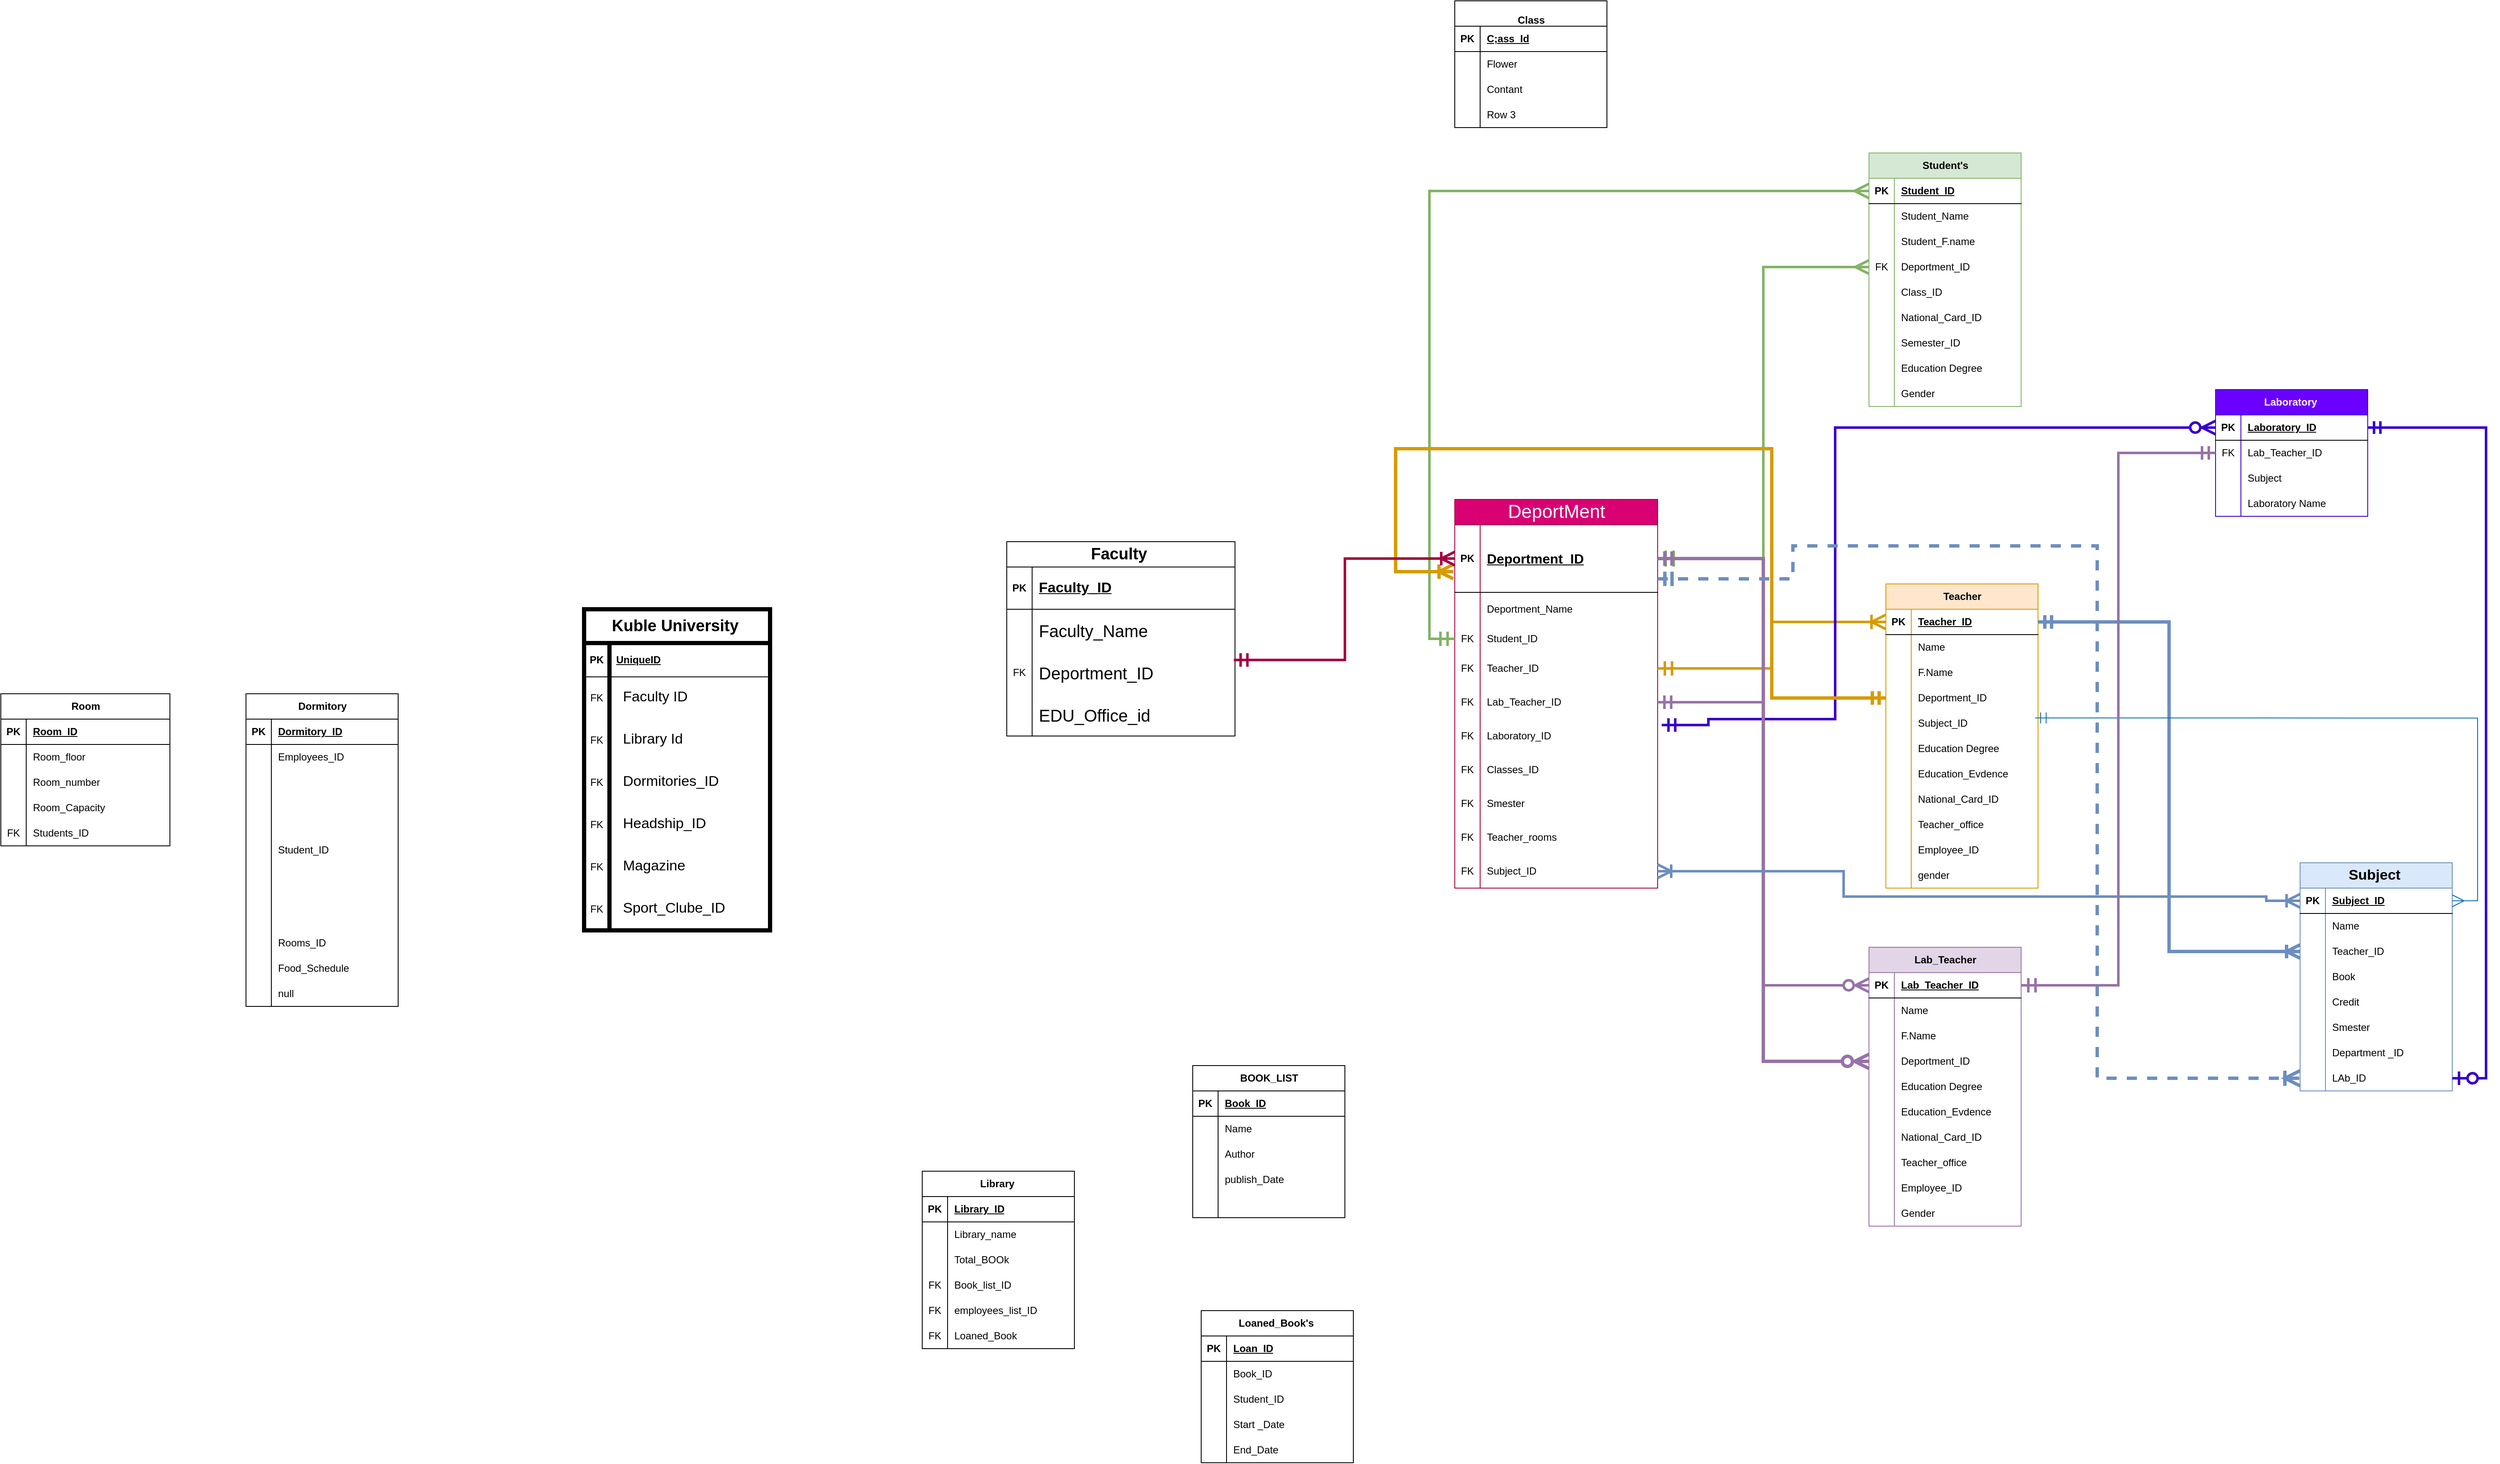 <mxfile>
    <diagram name="Page-1" id="t-ghZoE-_Kv6BBNgtWoa">
        <mxGraphModel dx="1128" dy="1439" grid="1" gridSize="10" guides="1" tooltips="1" connect="1" arrows="1" fold="1" page="1" pageScale="1" pageWidth="850" pageHeight="1100" math="0" shadow="0">
            <root>
                <mxCell id="0"/>
                <mxCell id="1" parent="0"/>
                <mxCell id="MSWrmg8L-1vJ9PuRJOgR-1" value="&lt;font style=&quot;font-size: 19px;&quot;&gt;Kuble University&amp;nbsp;&lt;/font&gt;" style="shape=table;startSize=40;container=1;collapsible=1;childLayout=tableLayout;fixedRows=1;rowLines=0;fontStyle=1;align=center;resizeLast=1;html=1;strokeWidth=5;" parent="1" vertex="1">
                    <mxGeometry x="280" y="310" width="220" height="380" as="geometry"/>
                </mxCell>
                <mxCell id="MSWrmg8L-1vJ9PuRJOgR-2" value="" style="shape=tableRow;horizontal=0;startSize=0;swimlaneHead=0;swimlaneBody=0;fillColor=none;collapsible=0;dropTarget=0;points=[[0,0.5],[1,0.5]];portConstraint=eastwest;top=0;left=0;right=0;bottom=1;" parent="MSWrmg8L-1vJ9PuRJOgR-1" vertex="1">
                    <mxGeometry y="40" width="220" height="40" as="geometry"/>
                </mxCell>
                <mxCell id="MSWrmg8L-1vJ9PuRJOgR-3" value="PK" style="shape=partialRectangle;connectable=0;fillColor=none;top=0;left=0;bottom=0;right=0;fontStyle=1;overflow=hidden;whiteSpace=wrap;html=1;" parent="MSWrmg8L-1vJ9PuRJOgR-2" vertex="1">
                    <mxGeometry width="30" height="40" as="geometry">
                        <mxRectangle width="30" height="40" as="alternateBounds"/>
                    </mxGeometry>
                </mxCell>
                <mxCell id="MSWrmg8L-1vJ9PuRJOgR-4" value="UniqueID" style="shape=partialRectangle;connectable=0;fillColor=none;top=0;left=0;bottom=0;right=0;align=left;spacingLeft=6;fontStyle=5;overflow=hidden;whiteSpace=wrap;html=1;" parent="MSWrmg8L-1vJ9PuRJOgR-2" vertex="1">
                    <mxGeometry x="30" width="190" height="40" as="geometry">
                        <mxRectangle width="190" height="40" as="alternateBounds"/>
                    </mxGeometry>
                </mxCell>
                <mxCell id="MSWrmg8L-1vJ9PuRJOgR-27" value="" style="shape=tableRow;horizontal=0;startSize=0;swimlaneHead=0;swimlaneBody=0;fillColor=none;collapsible=0;dropTarget=0;points=[[0,0.5],[1,0.5]];portConstraint=eastwest;top=0;left=0;right=0;bottom=0;" parent="MSWrmg8L-1vJ9PuRJOgR-1" vertex="1">
                    <mxGeometry y="80" width="220" height="50" as="geometry"/>
                </mxCell>
                <mxCell id="MSWrmg8L-1vJ9PuRJOgR-28" value="FK" style="shape=partialRectangle;connectable=0;fillColor=none;top=0;left=0;bottom=0;right=0;editable=1;overflow=hidden;whiteSpace=wrap;html=1;" parent="MSWrmg8L-1vJ9PuRJOgR-27" vertex="1">
                    <mxGeometry width="30" height="50" as="geometry">
                        <mxRectangle width="30" height="50" as="alternateBounds"/>
                    </mxGeometry>
                </mxCell>
                <mxCell id="MSWrmg8L-1vJ9PuRJOgR-29" value="Faculty ID" style="shape=partialRectangle;connectable=0;fillColor=none;top=0;left=0;bottom=0;right=0;align=left;spacingLeft=9;overflow=hidden;whiteSpace=wrap;html=1;spacing=7;spacingBottom=2;fontSize=17;" parent="MSWrmg8L-1vJ9PuRJOgR-27" vertex="1">
                    <mxGeometry x="30" width="190" height="50" as="geometry">
                        <mxRectangle width="190" height="50" as="alternateBounds"/>
                    </mxGeometry>
                </mxCell>
                <mxCell id="SbRaM2KIiNqMXiytpGii-35" value="" style="shape=tableRow;horizontal=0;startSize=0;swimlaneHead=0;swimlaneBody=0;fillColor=none;collapsible=0;dropTarget=0;points=[[0,0.5],[1,0.5]];portConstraint=eastwest;top=0;left=0;right=0;bottom=0;" parent="MSWrmg8L-1vJ9PuRJOgR-1" vertex="1">
                    <mxGeometry y="130" width="220" height="50" as="geometry"/>
                </mxCell>
                <mxCell id="SbRaM2KIiNqMXiytpGii-36" value="FK" style="shape=partialRectangle;connectable=0;fillColor=none;top=0;left=0;bottom=0;right=0;editable=1;overflow=hidden;whiteSpace=wrap;html=1;" parent="SbRaM2KIiNqMXiytpGii-35" vertex="1">
                    <mxGeometry width="30" height="50" as="geometry">
                        <mxRectangle width="30" height="50" as="alternateBounds"/>
                    </mxGeometry>
                </mxCell>
                <mxCell id="SbRaM2KIiNqMXiytpGii-37" value="Library Id" style="shape=partialRectangle;connectable=0;fillColor=none;top=0;left=0;bottom=0;right=0;align=left;spacingLeft=9;overflow=hidden;whiteSpace=wrap;html=1;spacing=7;spacingBottom=2;fontSize=17;" parent="SbRaM2KIiNqMXiytpGii-35" vertex="1">
                    <mxGeometry x="30" width="190" height="50" as="geometry">
                        <mxRectangle width="190" height="50" as="alternateBounds"/>
                    </mxGeometry>
                </mxCell>
                <mxCell id="SbRaM2KIiNqMXiytpGii-38" value="" style="shape=tableRow;horizontal=0;startSize=0;swimlaneHead=0;swimlaneBody=0;fillColor=none;collapsible=0;dropTarget=0;points=[[0,0.5],[1,0.5]];portConstraint=eastwest;top=0;left=0;right=0;bottom=0;" parent="MSWrmg8L-1vJ9PuRJOgR-1" vertex="1">
                    <mxGeometry y="180" width="220" height="50" as="geometry"/>
                </mxCell>
                <mxCell id="SbRaM2KIiNqMXiytpGii-39" value="FK" style="shape=partialRectangle;connectable=0;fillColor=none;top=0;left=0;bottom=0;right=0;editable=1;overflow=hidden;whiteSpace=wrap;html=1;" parent="SbRaM2KIiNqMXiytpGii-38" vertex="1">
                    <mxGeometry width="30" height="50" as="geometry">
                        <mxRectangle width="30" height="50" as="alternateBounds"/>
                    </mxGeometry>
                </mxCell>
                <mxCell id="SbRaM2KIiNqMXiytpGii-40" value="Dormitories_ID" style="shape=partialRectangle;connectable=0;fillColor=none;top=0;left=0;bottom=0;right=0;align=left;spacingLeft=9;overflow=hidden;whiteSpace=wrap;html=1;spacing=7;spacingBottom=2;fontSize=17;" parent="SbRaM2KIiNqMXiytpGii-38" vertex="1">
                    <mxGeometry x="30" width="190" height="50" as="geometry">
                        <mxRectangle width="190" height="50" as="alternateBounds"/>
                    </mxGeometry>
                </mxCell>
                <mxCell id="SbRaM2KIiNqMXiytpGii-41" value="" style="shape=tableRow;horizontal=0;startSize=0;swimlaneHead=0;swimlaneBody=0;fillColor=none;collapsible=0;dropTarget=0;points=[[0,0.5],[1,0.5]];portConstraint=eastwest;top=0;left=0;right=0;bottom=0;" parent="MSWrmg8L-1vJ9PuRJOgR-1" vertex="1">
                    <mxGeometry y="230" width="220" height="50" as="geometry"/>
                </mxCell>
                <mxCell id="SbRaM2KIiNqMXiytpGii-42" value="FK" style="shape=partialRectangle;connectable=0;fillColor=none;top=0;left=0;bottom=0;right=0;editable=1;overflow=hidden;whiteSpace=wrap;html=1;" parent="SbRaM2KIiNqMXiytpGii-41" vertex="1">
                    <mxGeometry width="30" height="50" as="geometry">
                        <mxRectangle width="30" height="50" as="alternateBounds"/>
                    </mxGeometry>
                </mxCell>
                <mxCell id="SbRaM2KIiNqMXiytpGii-43" value="Headship_ID" style="shape=partialRectangle;connectable=0;fillColor=none;top=0;left=0;bottom=0;right=0;align=left;spacingLeft=9;overflow=hidden;whiteSpace=wrap;html=1;spacing=7;spacingBottom=2;fontSize=17;" parent="SbRaM2KIiNqMXiytpGii-41" vertex="1">
                    <mxGeometry x="30" width="190" height="50" as="geometry">
                        <mxRectangle width="190" height="50" as="alternateBounds"/>
                    </mxGeometry>
                </mxCell>
                <mxCell id="SbRaM2KIiNqMXiytpGii-44" value="" style="shape=tableRow;horizontal=0;startSize=0;swimlaneHead=0;swimlaneBody=0;fillColor=none;collapsible=0;dropTarget=0;points=[[0,0.5],[1,0.5]];portConstraint=eastwest;top=0;left=0;right=0;bottom=0;" parent="MSWrmg8L-1vJ9PuRJOgR-1" vertex="1">
                    <mxGeometry y="280" width="220" height="50" as="geometry"/>
                </mxCell>
                <mxCell id="SbRaM2KIiNqMXiytpGii-45" value="FK" style="shape=partialRectangle;connectable=0;fillColor=none;top=0;left=0;bottom=0;right=0;editable=1;overflow=hidden;whiteSpace=wrap;html=1;" parent="SbRaM2KIiNqMXiytpGii-44" vertex="1">
                    <mxGeometry width="30" height="50" as="geometry">
                        <mxRectangle width="30" height="50" as="alternateBounds"/>
                    </mxGeometry>
                </mxCell>
                <mxCell id="SbRaM2KIiNqMXiytpGii-46" value="Magazine&amp;nbsp;" style="shape=partialRectangle;connectable=0;fillColor=none;top=0;left=0;bottom=0;right=0;align=left;spacingLeft=9;overflow=hidden;whiteSpace=wrap;html=1;spacing=7;spacingBottom=2;fontSize=17;" parent="SbRaM2KIiNqMXiytpGii-44" vertex="1">
                    <mxGeometry x="30" width="190" height="50" as="geometry">
                        <mxRectangle width="190" height="50" as="alternateBounds"/>
                    </mxGeometry>
                </mxCell>
                <mxCell id="SbRaM2KIiNqMXiytpGii-47" value="" style="shape=tableRow;horizontal=0;startSize=0;swimlaneHead=0;swimlaneBody=0;fillColor=none;collapsible=0;dropTarget=0;points=[[0,0.5],[1,0.5]];portConstraint=eastwest;top=0;left=0;right=0;bottom=0;" parent="MSWrmg8L-1vJ9PuRJOgR-1" vertex="1">
                    <mxGeometry y="330" width="220" height="50" as="geometry"/>
                </mxCell>
                <mxCell id="SbRaM2KIiNqMXiytpGii-48" value="FK" style="shape=partialRectangle;connectable=0;fillColor=none;top=0;left=0;bottom=0;right=0;editable=1;overflow=hidden;whiteSpace=wrap;html=1;" parent="SbRaM2KIiNqMXiytpGii-47" vertex="1">
                    <mxGeometry width="30" height="50" as="geometry">
                        <mxRectangle width="30" height="50" as="alternateBounds"/>
                    </mxGeometry>
                </mxCell>
                <mxCell id="SbRaM2KIiNqMXiytpGii-49" value="Sport_Clube_ID" style="shape=partialRectangle;connectable=0;fillColor=none;top=0;left=0;bottom=0;right=0;align=left;spacingLeft=9;overflow=hidden;whiteSpace=wrap;html=1;spacing=7;spacingBottom=2;fontSize=17;" parent="SbRaM2KIiNqMXiytpGii-47" vertex="1">
                    <mxGeometry x="30" width="190" height="50" as="geometry">
                        <mxRectangle width="190" height="50" as="alternateBounds"/>
                    </mxGeometry>
                </mxCell>
                <mxCell id="oWZcQhQBi2MZIgWci9ZN-17" value="Faculty&amp;nbsp;" style="shape=table;startSize=30;container=1;collapsible=1;childLayout=tableLayout;fixedRows=1;rowLines=0;fontStyle=1;align=center;resizeLast=1;html=1;fontSize=19;" parent="1" vertex="1">
                    <mxGeometry x="780" y="230" width="270" height="230" as="geometry"/>
                </mxCell>
                <mxCell id="oWZcQhQBi2MZIgWci9ZN-18" value="" style="shape=tableRow;horizontal=0;startSize=0;swimlaneHead=0;swimlaneBody=0;fillColor=none;collapsible=0;dropTarget=0;points=[[0,0.5],[1,0.5]];portConstraint=eastwest;top=0;left=0;right=0;bottom=1;" parent="oWZcQhQBi2MZIgWci9ZN-17" vertex="1">
                    <mxGeometry y="30" width="270" height="50" as="geometry"/>
                </mxCell>
                <mxCell id="oWZcQhQBi2MZIgWci9ZN-19" value="PK" style="shape=partialRectangle;connectable=0;fillColor=none;top=0;left=0;bottom=0;right=0;fontStyle=1;overflow=hidden;whiteSpace=wrap;html=1;" parent="oWZcQhQBi2MZIgWci9ZN-18" vertex="1">
                    <mxGeometry width="30" height="50" as="geometry">
                        <mxRectangle width="30" height="50" as="alternateBounds"/>
                    </mxGeometry>
                </mxCell>
                <mxCell id="oWZcQhQBi2MZIgWci9ZN-20" value="Faculty_ID" style="shape=partialRectangle;connectable=0;fillColor=none;top=0;left=0;bottom=0;right=0;align=left;spacingLeft=6;fontStyle=5;overflow=hidden;whiteSpace=wrap;html=1;fontSize=17;" parent="oWZcQhQBi2MZIgWci9ZN-18" vertex="1">
                    <mxGeometry x="30" width="240" height="50" as="geometry">
                        <mxRectangle width="240" height="50" as="alternateBounds"/>
                    </mxGeometry>
                </mxCell>
                <mxCell id="oWZcQhQBi2MZIgWci9ZN-21" value="" style="shape=tableRow;horizontal=0;startSize=0;swimlaneHead=0;swimlaneBody=0;fillColor=none;collapsible=0;dropTarget=0;points=[[0,0.5],[1,0.5]];portConstraint=eastwest;top=0;left=0;right=0;bottom=0;" parent="oWZcQhQBi2MZIgWci9ZN-17" vertex="1">
                    <mxGeometry y="80" width="270" height="50" as="geometry"/>
                </mxCell>
                <mxCell id="oWZcQhQBi2MZIgWci9ZN-22" value="" style="shape=partialRectangle;connectable=0;fillColor=none;top=0;left=0;bottom=0;right=0;editable=1;overflow=hidden;whiteSpace=wrap;html=1;" parent="oWZcQhQBi2MZIgWci9ZN-21" vertex="1">
                    <mxGeometry width="30" height="50" as="geometry">
                        <mxRectangle width="30" height="50" as="alternateBounds"/>
                    </mxGeometry>
                </mxCell>
                <mxCell id="oWZcQhQBi2MZIgWci9ZN-23" value="Faculty_Name" style="shape=partialRectangle;connectable=0;fillColor=none;top=0;left=0;bottom=0;right=0;align=left;spacingLeft=6;overflow=hidden;whiteSpace=wrap;html=1;fontSize=20;" parent="oWZcQhQBi2MZIgWci9ZN-21" vertex="1">
                    <mxGeometry x="30" width="240" height="50" as="geometry">
                        <mxRectangle width="240" height="50" as="alternateBounds"/>
                    </mxGeometry>
                </mxCell>
                <mxCell id="oWZcQhQBi2MZIgWci9ZN-30" value="" style="shape=tableRow;horizontal=0;startSize=0;swimlaneHead=0;swimlaneBody=0;fillColor=none;collapsible=0;dropTarget=0;points=[[0,0.5],[1,0.5]];portConstraint=eastwest;top=0;left=0;right=0;bottom=0;" parent="oWZcQhQBi2MZIgWci9ZN-17" vertex="1">
                    <mxGeometry y="130" width="270" height="50" as="geometry"/>
                </mxCell>
                <mxCell id="oWZcQhQBi2MZIgWci9ZN-31" value="FK" style="shape=partialRectangle;connectable=0;fillColor=none;top=0;left=0;bottom=0;right=0;editable=1;overflow=hidden;whiteSpace=wrap;html=1;" parent="oWZcQhQBi2MZIgWci9ZN-30" vertex="1">
                    <mxGeometry width="30" height="50" as="geometry">
                        <mxRectangle width="30" height="50" as="alternateBounds"/>
                    </mxGeometry>
                </mxCell>
                <mxCell id="oWZcQhQBi2MZIgWci9ZN-32" value="Deportment_ID" style="shape=partialRectangle;connectable=0;fillColor=none;top=0;left=0;bottom=0;right=0;align=left;spacingLeft=6;overflow=hidden;whiteSpace=wrap;html=1;fontSize=20;" parent="oWZcQhQBi2MZIgWci9ZN-30" vertex="1">
                    <mxGeometry x="30" width="240" height="50" as="geometry">
                        <mxRectangle width="240" height="50" as="alternateBounds"/>
                    </mxGeometry>
                </mxCell>
                <mxCell id="oWZcQhQBi2MZIgWci9ZN-33" value="" style="shape=tableRow;horizontal=0;startSize=0;swimlaneHead=0;swimlaneBody=0;fillColor=none;collapsible=0;dropTarget=0;points=[[0,0.5],[1,0.5]];portConstraint=eastwest;top=0;left=0;right=0;bottom=0;" parent="oWZcQhQBi2MZIgWci9ZN-17" vertex="1">
                    <mxGeometry y="180" width="270" height="50" as="geometry"/>
                </mxCell>
                <mxCell id="oWZcQhQBi2MZIgWci9ZN-34" value="" style="shape=partialRectangle;connectable=0;fillColor=none;top=0;left=0;bottom=0;right=0;editable=1;overflow=hidden;whiteSpace=wrap;html=1;" parent="oWZcQhQBi2MZIgWci9ZN-33" vertex="1">
                    <mxGeometry width="30" height="50" as="geometry">
                        <mxRectangle width="30" height="50" as="alternateBounds"/>
                    </mxGeometry>
                </mxCell>
                <mxCell id="oWZcQhQBi2MZIgWci9ZN-35" value="EDU_Office_id" style="shape=partialRectangle;connectable=0;fillColor=none;top=0;left=0;bottom=0;right=0;align=left;spacingLeft=6;overflow=hidden;whiteSpace=wrap;html=1;fontSize=20;" parent="oWZcQhQBi2MZIgWci9ZN-33" vertex="1">
                    <mxGeometry x="30" width="240" height="50" as="geometry">
                        <mxRectangle width="240" height="50" as="alternateBounds"/>
                    </mxGeometry>
                </mxCell>
                <mxCell id="oWZcQhQBi2MZIgWci9ZN-36" value="&lt;span style=&quot;font-weight: normal;&quot;&gt;&lt;font style=&quot;font-size: 22px;&quot;&gt;DeportMent&lt;/font&gt;&lt;/span&gt;" style="shape=table;startSize=30;container=1;collapsible=1;childLayout=tableLayout;fixedRows=1;rowLines=0;fontStyle=1;align=center;resizeLast=1;html=1;fillColor=#d80073;fontColor=#ffffff;strokeColor=#A50040;" parent="1" vertex="1">
                    <mxGeometry x="1310" y="180" width="240" height="460" as="geometry"/>
                </mxCell>
                <mxCell id="oWZcQhQBi2MZIgWci9ZN-37" value="" style="shape=tableRow;horizontal=0;startSize=0;swimlaneHead=0;swimlaneBody=0;fillColor=none;collapsible=0;dropTarget=0;points=[[0,0.5],[1,0.5]];portConstraint=eastwest;top=0;left=0;right=0;bottom=1;" parent="oWZcQhQBi2MZIgWci9ZN-36" vertex="1">
                    <mxGeometry y="30" width="240" height="80" as="geometry"/>
                </mxCell>
                <mxCell id="oWZcQhQBi2MZIgWci9ZN-38" value="PK" style="shape=partialRectangle;connectable=0;fillColor=none;top=0;left=0;bottom=0;right=0;fontStyle=1;overflow=hidden;whiteSpace=wrap;html=1;" parent="oWZcQhQBi2MZIgWci9ZN-37" vertex="1">
                    <mxGeometry width="30" height="80" as="geometry">
                        <mxRectangle width="30" height="80" as="alternateBounds"/>
                    </mxGeometry>
                </mxCell>
                <mxCell id="oWZcQhQBi2MZIgWci9ZN-39" value="&lt;font style=&quot;font-size: 16px;&quot;&gt;Deportment_ID&lt;/font&gt;" style="shape=partialRectangle;connectable=0;fillColor=none;top=0;left=0;bottom=0;right=0;align=left;spacingLeft=6;fontStyle=5;overflow=hidden;whiteSpace=wrap;html=1;" parent="oWZcQhQBi2MZIgWci9ZN-37" vertex="1">
                    <mxGeometry x="30" width="210" height="80" as="geometry">
                        <mxRectangle width="210" height="80" as="alternateBounds"/>
                    </mxGeometry>
                </mxCell>
                <mxCell id="oWZcQhQBi2MZIgWci9ZN-40" value="" style="shape=tableRow;horizontal=0;startSize=0;swimlaneHead=0;swimlaneBody=0;fillColor=none;collapsible=0;dropTarget=0;points=[[0,0.5],[1,0.5]];portConstraint=eastwest;top=0;left=0;right=0;bottom=0;" parent="oWZcQhQBi2MZIgWci9ZN-36" vertex="1">
                    <mxGeometry y="110" width="240" height="40" as="geometry"/>
                </mxCell>
                <mxCell id="oWZcQhQBi2MZIgWci9ZN-41" value="" style="shape=partialRectangle;connectable=0;fillColor=none;top=0;left=0;bottom=0;right=0;editable=1;overflow=hidden;whiteSpace=wrap;html=1;" parent="oWZcQhQBi2MZIgWci9ZN-40" vertex="1">
                    <mxGeometry width="30" height="40" as="geometry">
                        <mxRectangle width="30" height="40" as="alternateBounds"/>
                    </mxGeometry>
                </mxCell>
                <mxCell id="oWZcQhQBi2MZIgWci9ZN-42" value="Deportment_Name" style="shape=partialRectangle;connectable=0;fillColor=none;top=0;left=0;bottom=0;right=0;align=left;spacingLeft=6;overflow=hidden;whiteSpace=wrap;html=1;" parent="oWZcQhQBi2MZIgWci9ZN-40" vertex="1">
                    <mxGeometry x="30" width="210" height="40" as="geometry">
                        <mxRectangle width="210" height="40" as="alternateBounds"/>
                    </mxGeometry>
                </mxCell>
                <mxCell id="oWZcQhQBi2MZIgWci9ZN-43" value="" style="shape=tableRow;horizontal=0;startSize=0;swimlaneHead=0;swimlaneBody=0;fillColor=none;collapsible=0;dropTarget=0;points=[[0,0.5],[1,0.5]];portConstraint=eastwest;top=0;left=0;right=0;bottom=0;" parent="oWZcQhQBi2MZIgWci9ZN-36" vertex="1">
                    <mxGeometry y="150" width="240" height="30" as="geometry"/>
                </mxCell>
                <mxCell id="oWZcQhQBi2MZIgWci9ZN-44" value="FK" style="shape=partialRectangle;connectable=0;fillColor=none;top=0;left=0;bottom=0;right=0;editable=1;overflow=hidden;whiteSpace=wrap;html=1;" parent="oWZcQhQBi2MZIgWci9ZN-43" vertex="1">
                    <mxGeometry width="30" height="30" as="geometry">
                        <mxRectangle width="30" height="30" as="alternateBounds"/>
                    </mxGeometry>
                </mxCell>
                <mxCell id="oWZcQhQBi2MZIgWci9ZN-45" value="Student_ID" style="shape=partialRectangle;connectable=0;fillColor=none;top=0;left=0;bottom=0;right=0;align=left;spacingLeft=6;overflow=hidden;whiteSpace=wrap;html=1;" parent="oWZcQhQBi2MZIgWci9ZN-43" vertex="1">
                    <mxGeometry x="30" width="210" height="30" as="geometry">
                        <mxRectangle width="210" height="30" as="alternateBounds"/>
                    </mxGeometry>
                </mxCell>
                <mxCell id="oWZcQhQBi2MZIgWci9ZN-46" value="" style="shape=tableRow;horizontal=0;startSize=0;swimlaneHead=0;swimlaneBody=0;fillColor=none;collapsible=0;dropTarget=0;points=[[0,0.5],[1,0.5]];portConstraint=eastwest;top=0;left=0;right=0;bottom=0;" parent="oWZcQhQBi2MZIgWci9ZN-36" vertex="1">
                    <mxGeometry y="180" width="240" height="40" as="geometry"/>
                </mxCell>
                <mxCell id="oWZcQhQBi2MZIgWci9ZN-47" value="FK" style="shape=partialRectangle;connectable=0;fillColor=none;top=0;left=0;bottom=0;right=0;editable=1;overflow=hidden;whiteSpace=wrap;html=1;" parent="oWZcQhQBi2MZIgWci9ZN-46" vertex="1">
                    <mxGeometry width="30" height="40" as="geometry">
                        <mxRectangle width="30" height="40" as="alternateBounds"/>
                    </mxGeometry>
                </mxCell>
                <mxCell id="oWZcQhQBi2MZIgWci9ZN-48" value="Teacher_ID" style="shape=partialRectangle;connectable=0;fillColor=none;top=0;left=0;bottom=0;right=0;align=left;spacingLeft=6;overflow=hidden;whiteSpace=wrap;html=1;" parent="oWZcQhQBi2MZIgWci9ZN-46" vertex="1">
                    <mxGeometry x="30" width="210" height="40" as="geometry">
                        <mxRectangle width="210" height="40" as="alternateBounds"/>
                    </mxGeometry>
                </mxCell>
                <mxCell id="oWZcQhQBi2MZIgWci9ZN-53" value="" style="shape=tableRow;horizontal=0;startSize=0;swimlaneHead=0;swimlaneBody=0;fillColor=none;collapsible=0;dropTarget=0;points=[[0,0.5],[1,0.5]];portConstraint=eastwest;top=0;left=0;right=0;bottom=0;" parent="oWZcQhQBi2MZIgWci9ZN-36" vertex="1">
                    <mxGeometry y="220" width="240" height="40" as="geometry"/>
                </mxCell>
                <mxCell id="oWZcQhQBi2MZIgWci9ZN-54" value="FK" style="shape=partialRectangle;connectable=0;fillColor=none;top=0;left=0;bottom=0;right=0;editable=1;overflow=hidden;whiteSpace=wrap;html=1;" parent="oWZcQhQBi2MZIgWci9ZN-53" vertex="1">
                    <mxGeometry width="30" height="40" as="geometry">
                        <mxRectangle width="30" height="40" as="alternateBounds"/>
                    </mxGeometry>
                </mxCell>
                <mxCell id="oWZcQhQBi2MZIgWci9ZN-55" value="Lab_Teacher_ID" style="shape=partialRectangle;connectable=0;fillColor=none;top=0;left=0;bottom=0;right=0;align=left;spacingLeft=6;overflow=hidden;whiteSpace=wrap;html=1;" parent="oWZcQhQBi2MZIgWci9ZN-53" vertex="1">
                    <mxGeometry x="30" width="210" height="40" as="geometry">
                        <mxRectangle width="210" height="40" as="alternateBounds"/>
                    </mxGeometry>
                </mxCell>
                <mxCell id="oWZcQhQBi2MZIgWci9ZN-56" value="" style="shape=tableRow;horizontal=0;startSize=0;swimlaneHead=0;swimlaneBody=0;fillColor=none;collapsible=0;dropTarget=0;points=[[0,0.5],[1,0.5]];portConstraint=eastwest;top=0;left=0;right=0;bottom=0;" parent="oWZcQhQBi2MZIgWci9ZN-36" vertex="1">
                    <mxGeometry y="260" width="240" height="40" as="geometry"/>
                </mxCell>
                <mxCell id="oWZcQhQBi2MZIgWci9ZN-57" value="FK" style="shape=partialRectangle;connectable=0;fillColor=none;top=0;left=0;bottom=0;right=0;editable=1;overflow=hidden;whiteSpace=wrap;html=1;" parent="oWZcQhQBi2MZIgWci9ZN-56" vertex="1">
                    <mxGeometry width="30" height="40" as="geometry">
                        <mxRectangle width="30" height="40" as="alternateBounds"/>
                    </mxGeometry>
                </mxCell>
                <mxCell id="oWZcQhQBi2MZIgWci9ZN-58" value="Laboratory_ID&amp;nbsp;" style="shape=partialRectangle;connectable=0;fillColor=none;top=0;left=0;bottom=0;right=0;align=left;spacingLeft=6;overflow=hidden;whiteSpace=wrap;html=1;" parent="oWZcQhQBi2MZIgWci9ZN-56" vertex="1">
                    <mxGeometry x="30" width="210" height="40" as="geometry">
                        <mxRectangle width="210" height="40" as="alternateBounds"/>
                    </mxGeometry>
                </mxCell>
                <mxCell id="oWZcQhQBi2MZIgWci9ZN-59" value="" style="shape=tableRow;horizontal=0;startSize=0;swimlaneHead=0;swimlaneBody=0;fillColor=none;collapsible=0;dropTarget=0;points=[[0,0.5],[1,0.5]];portConstraint=eastwest;top=0;left=0;right=0;bottom=0;" parent="oWZcQhQBi2MZIgWci9ZN-36" vertex="1">
                    <mxGeometry y="300" width="240" height="40" as="geometry"/>
                </mxCell>
                <mxCell id="oWZcQhQBi2MZIgWci9ZN-60" value="FK" style="shape=partialRectangle;connectable=0;fillColor=none;top=0;left=0;bottom=0;right=0;editable=1;overflow=hidden;whiteSpace=wrap;html=1;" parent="oWZcQhQBi2MZIgWci9ZN-59" vertex="1">
                    <mxGeometry width="30" height="40" as="geometry">
                        <mxRectangle width="30" height="40" as="alternateBounds"/>
                    </mxGeometry>
                </mxCell>
                <mxCell id="oWZcQhQBi2MZIgWci9ZN-61" value="Classes_ID" style="shape=partialRectangle;connectable=0;fillColor=none;top=0;left=0;bottom=0;right=0;align=left;spacingLeft=6;overflow=hidden;whiteSpace=wrap;html=1;" parent="oWZcQhQBi2MZIgWci9ZN-59" vertex="1">
                    <mxGeometry x="30" width="210" height="40" as="geometry">
                        <mxRectangle width="210" height="40" as="alternateBounds"/>
                    </mxGeometry>
                </mxCell>
                <mxCell id="oWZcQhQBi2MZIgWci9ZN-138" value="" style="shape=tableRow;horizontal=0;startSize=0;swimlaneHead=0;swimlaneBody=0;fillColor=none;collapsible=0;dropTarget=0;points=[[0,0.5],[1,0.5]];portConstraint=eastwest;top=0;left=0;right=0;bottom=0;" parent="oWZcQhQBi2MZIgWci9ZN-36" vertex="1">
                    <mxGeometry y="340" width="240" height="40" as="geometry"/>
                </mxCell>
                <mxCell id="oWZcQhQBi2MZIgWci9ZN-139" value="FK" style="shape=partialRectangle;connectable=0;fillColor=none;top=0;left=0;bottom=0;right=0;editable=1;overflow=hidden;whiteSpace=wrap;html=1;" parent="oWZcQhQBi2MZIgWci9ZN-138" vertex="1">
                    <mxGeometry width="30" height="40" as="geometry">
                        <mxRectangle width="30" height="40" as="alternateBounds"/>
                    </mxGeometry>
                </mxCell>
                <mxCell id="oWZcQhQBi2MZIgWci9ZN-140" value="Smester" style="shape=partialRectangle;connectable=0;fillColor=none;top=0;left=0;bottom=0;right=0;align=left;spacingLeft=6;overflow=hidden;whiteSpace=wrap;html=1;" parent="oWZcQhQBi2MZIgWci9ZN-138" vertex="1">
                    <mxGeometry x="30" width="210" height="40" as="geometry">
                        <mxRectangle width="210" height="40" as="alternateBounds"/>
                    </mxGeometry>
                </mxCell>
                <mxCell id="U2NCIN4-_GtKNTxyQUw1-1" value="" style="shape=tableRow;horizontal=0;startSize=0;swimlaneHead=0;swimlaneBody=0;fillColor=none;collapsible=0;dropTarget=0;points=[[0,0.5],[1,0.5]];portConstraint=eastwest;top=0;left=0;right=0;bottom=0;" parent="oWZcQhQBi2MZIgWci9ZN-36" vertex="1">
                    <mxGeometry y="380" width="240" height="40" as="geometry"/>
                </mxCell>
                <mxCell id="U2NCIN4-_GtKNTxyQUw1-2" value="FK" style="shape=partialRectangle;connectable=0;fillColor=none;top=0;left=0;bottom=0;right=0;editable=1;overflow=hidden;whiteSpace=wrap;html=1;" parent="U2NCIN4-_GtKNTxyQUw1-1" vertex="1">
                    <mxGeometry width="30" height="40" as="geometry">
                        <mxRectangle width="30" height="40" as="alternateBounds"/>
                    </mxGeometry>
                </mxCell>
                <mxCell id="U2NCIN4-_GtKNTxyQUw1-3" value="Teacher_rooms" style="shape=partialRectangle;connectable=0;fillColor=none;top=0;left=0;bottom=0;right=0;align=left;spacingLeft=6;overflow=hidden;whiteSpace=wrap;html=1;" parent="U2NCIN4-_GtKNTxyQUw1-1" vertex="1">
                    <mxGeometry x="30" width="210" height="40" as="geometry">
                        <mxRectangle width="210" height="40" as="alternateBounds"/>
                    </mxGeometry>
                </mxCell>
                <mxCell id="U2NCIN4-_GtKNTxyQUw1-35" value="" style="shape=tableRow;horizontal=0;startSize=0;swimlaneHead=0;swimlaneBody=0;fillColor=none;collapsible=0;dropTarget=0;points=[[0,0.5],[1,0.5]];portConstraint=eastwest;top=0;left=0;right=0;bottom=0;" parent="oWZcQhQBi2MZIgWci9ZN-36" vertex="1">
                    <mxGeometry y="420" width="240" height="40" as="geometry"/>
                </mxCell>
                <mxCell id="U2NCIN4-_GtKNTxyQUw1-36" value="FK" style="shape=partialRectangle;connectable=0;fillColor=none;top=0;left=0;bottom=0;right=0;editable=1;overflow=hidden;whiteSpace=wrap;html=1;" parent="U2NCIN4-_GtKNTxyQUw1-35" vertex="1">
                    <mxGeometry width="30" height="40" as="geometry">
                        <mxRectangle width="30" height="40" as="alternateBounds"/>
                    </mxGeometry>
                </mxCell>
                <mxCell id="U2NCIN4-_GtKNTxyQUw1-37" value="Subject_ID" style="shape=partialRectangle;connectable=0;fillColor=none;top=0;left=0;bottom=0;right=0;align=left;spacingLeft=6;overflow=hidden;whiteSpace=wrap;html=1;" parent="U2NCIN4-_GtKNTxyQUw1-35" vertex="1">
                    <mxGeometry x="30" width="210" height="40" as="geometry">
                        <mxRectangle width="210" height="40" as="alternateBounds"/>
                    </mxGeometry>
                </mxCell>
                <mxCell id="oWZcQhQBi2MZIgWci9ZN-84" value="Student&#39;s" style="shape=table;startSize=30;container=1;collapsible=1;childLayout=tableLayout;fixedRows=1;rowLines=0;fontStyle=1;align=center;resizeLast=1;html=1;fillColor=#d5e8d4;strokeColor=#82b366;" parent="1" vertex="1">
                    <mxGeometry x="1800" y="-230" width="180" height="300" as="geometry"/>
                </mxCell>
                <mxCell id="oWZcQhQBi2MZIgWci9ZN-85" value="" style="shape=tableRow;horizontal=0;startSize=0;swimlaneHead=0;swimlaneBody=0;fillColor=none;collapsible=0;dropTarget=0;points=[[0,0.5],[1,0.5]];portConstraint=eastwest;top=0;left=0;right=0;bottom=1;" parent="oWZcQhQBi2MZIgWci9ZN-84" vertex="1">
                    <mxGeometry y="30" width="180" height="30" as="geometry"/>
                </mxCell>
                <mxCell id="oWZcQhQBi2MZIgWci9ZN-86" value="PK" style="shape=partialRectangle;connectable=0;fillColor=none;top=0;left=0;bottom=0;right=0;fontStyle=1;overflow=hidden;whiteSpace=wrap;html=1;" parent="oWZcQhQBi2MZIgWci9ZN-85" vertex="1">
                    <mxGeometry width="30" height="30" as="geometry">
                        <mxRectangle width="30" height="30" as="alternateBounds"/>
                    </mxGeometry>
                </mxCell>
                <mxCell id="oWZcQhQBi2MZIgWci9ZN-87" value="Student_ID" style="shape=partialRectangle;connectable=0;fillColor=none;top=0;left=0;bottom=0;right=0;align=left;spacingLeft=6;fontStyle=5;overflow=hidden;whiteSpace=wrap;html=1;" parent="oWZcQhQBi2MZIgWci9ZN-85" vertex="1">
                    <mxGeometry x="30" width="150" height="30" as="geometry">
                        <mxRectangle width="150" height="30" as="alternateBounds"/>
                    </mxGeometry>
                </mxCell>
                <mxCell id="oWZcQhQBi2MZIgWci9ZN-88" value="" style="shape=tableRow;horizontal=0;startSize=0;swimlaneHead=0;swimlaneBody=0;fillColor=none;collapsible=0;dropTarget=0;points=[[0,0.5],[1,0.5]];portConstraint=eastwest;top=0;left=0;right=0;bottom=0;" parent="oWZcQhQBi2MZIgWci9ZN-84" vertex="1">
                    <mxGeometry y="60" width="180" height="30" as="geometry"/>
                </mxCell>
                <mxCell id="oWZcQhQBi2MZIgWci9ZN-89" value="" style="shape=partialRectangle;connectable=0;fillColor=none;top=0;left=0;bottom=0;right=0;editable=1;overflow=hidden;whiteSpace=wrap;html=1;" parent="oWZcQhQBi2MZIgWci9ZN-88" vertex="1">
                    <mxGeometry width="30" height="30" as="geometry">
                        <mxRectangle width="30" height="30" as="alternateBounds"/>
                    </mxGeometry>
                </mxCell>
                <mxCell id="oWZcQhQBi2MZIgWci9ZN-90" value="Student_Name" style="shape=partialRectangle;connectable=0;fillColor=none;top=0;left=0;bottom=0;right=0;align=left;spacingLeft=6;overflow=hidden;whiteSpace=wrap;html=1;" parent="oWZcQhQBi2MZIgWci9ZN-88" vertex="1">
                    <mxGeometry x="30" width="150" height="30" as="geometry">
                        <mxRectangle width="150" height="30" as="alternateBounds"/>
                    </mxGeometry>
                </mxCell>
                <mxCell id="oWZcQhQBi2MZIgWci9ZN-91" value="" style="shape=tableRow;horizontal=0;startSize=0;swimlaneHead=0;swimlaneBody=0;fillColor=none;collapsible=0;dropTarget=0;points=[[0,0.5],[1,0.5]];portConstraint=eastwest;top=0;left=0;right=0;bottom=0;" parent="oWZcQhQBi2MZIgWci9ZN-84" vertex="1">
                    <mxGeometry y="90" width="180" height="30" as="geometry"/>
                </mxCell>
                <mxCell id="oWZcQhQBi2MZIgWci9ZN-92" value="" style="shape=partialRectangle;connectable=0;fillColor=none;top=0;left=0;bottom=0;right=0;editable=1;overflow=hidden;whiteSpace=wrap;html=1;" parent="oWZcQhQBi2MZIgWci9ZN-91" vertex="1">
                    <mxGeometry width="30" height="30" as="geometry">
                        <mxRectangle width="30" height="30" as="alternateBounds"/>
                    </mxGeometry>
                </mxCell>
                <mxCell id="oWZcQhQBi2MZIgWci9ZN-93" value="Student_F.name" style="shape=partialRectangle;connectable=0;fillColor=none;top=0;left=0;bottom=0;right=0;align=left;spacingLeft=6;overflow=hidden;whiteSpace=wrap;html=1;" parent="oWZcQhQBi2MZIgWci9ZN-91" vertex="1">
                    <mxGeometry x="30" width="150" height="30" as="geometry">
                        <mxRectangle width="150" height="30" as="alternateBounds"/>
                    </mxGeometry>
                </mxCell>
                <mxCell id="oWZcQhQBi2MZIgWci9ZN-94" value="" style="shape=tableRow;horizontal=0;startSize=0;swimlaneHead=0;swimlaneBody=0;fillColor=none;collapsible=0;dropTarget=0;points=[[0,0.5],[1,0.5]];portConstraint=eastwest;top=0;left=0;right=0;bottom=0;" parent="oWZcQhQBi2MZIgWci9ZN-84" vertex="1">
                    <mxGeometry y="120" width="180" height="30" as="geometry"/>
                </mxCell>
                <mxCell id="oWZcQhQBi2MZIgWci9ZN-95" value="FK" style="shape=partialRectangle;connectable=0;fillColor=none;top=0;left=0;bottom=0;right=0;editable=1;overflow=hidden;whiteSpace=wrap;html=1;" parent="oWZcQhQBi2MZIgWci9ZN-94" vertex="1">
                    <mxGeometry width="30" height="30" as="geometry">
                        <mxRectangle width="30" height="30" as="alternateBounds"/>
                    </mxGeometry>
                </mxCell>
                <mxCell id="oWZcQhQBi2MZIgWci9ZN-96" value="Deportment_ID&amp;nbsp;" style="shape=partialRectangle;connectable=0;fillColor=none;top=0;left=0;bottom=0;right=0;align=left;spacingLeft=6;overflow=hidden;whiteSpace=wrap;html=1;" parent="oWZcQhQBi2MZIgWci9ZN-94" vertex="1">
                    <mxGeometry x="30" width="150" height="30" as="geometry">
                        <mxRectangle width="150" height="30" as="alternateBounds"/>
                    </mxGeometry>
                </mxCell>
                <mxCell id="oWZcQhQBi2MZIgWci9ZN-126" value="" style="shape=tableRow;horizontal=0;startSize=0;swimlaneHead=0;swimlaneBody=0;fillColor=none;collapsible=0;dropTarget=0;points=[[0,0.5],[1,0.5]];portConstraint=eastwest;top=0;left=0;right=0;bottom=0;" parent="oWZcQhQBi2MZIgWci9ZN-84" vertex="1">
                    <mxGeometry y="150" width="180" height="30" as="geometry"/>
                </mxCell>
                <mxCell id="oWZcQhQBi2MZIgWci9ZN-127" value="" style="shape=partialRectangle;connectable=0;fillColor=none;top=0;left=0;bottom=0;right=0;editable=1;overflow=hidden;whiteSpace=wrap;html=1;" parent="oWZcQhQBi2MZIgWci9ZN-126" vertex="1">
                    <mxGeometry width="30" height="30" as="geometry">
                        <mxRectangle width="30" height="30" as="alternateBounds"/>
                    </mxGeometry>
                </mxCell>
                <mxCell id="oWZcQhQBi2MZIgWci9ZN-128" value="Class_ID" style="shape=partialRectangle;connectable=0;fillColor=none;top=0;left=0;bottom=0;right=0;align=left;spacingLeft=6;overflow=hidden;whiteSpace=wrap;html=1;" parent="oWZcQhQBi2MZIgWci9ZN-126" vertex="1">
                    <mxGeometry x="30" width="150" height="30" as="geometry">
                        <mxRectangle width="150" height="30" as="alternateBounds"/>
                    </mxGeometry>
                </mxCell>
                <mxCell id="oWZcQhQBi2MZIgWci9ZN-129" value="" style="shape=tableRow;horizontal=0;startSize=0;swimlaneHead=0;swimlaneBody=0;fillColor=none;collapsible=0;dropTarget=0;points=[[0,0.5],[1,0.5]];portConstraint=eastwest;top=0;left=0;right=0;bottom=0;" parent="oWZcQhQBi2MZIgWci9ZN-84" vertex="1">
                    <mxGeometry y="180" width="180" height="30" as="geometry"/>
                </mxCell>
                <mxCell id="oWZcQhQBi2MZIgWci9ZN-130" value="" style="shape=partialRectangle;connectable=0;fillColor=none;top=0;left=0;bottom=0;right=0;editable=1;overflow=hidden;whiteSpace=wrap;html=1;" parent="oWZcQhQBi2MZIgWci9ZN-129" vertex="1">
                    <mxGeometry width="30" height="30" as="geometry">
                        <mxRectangle width="30" height="30" as="alternateBounds"/>
                    </mxGeometry>
                </mxCell>
                <mxCell id="oWZcQhQBi2MZIgWci9ZN-131" value="National_Card_ID" style="shape=partialRectangle;connectable=0;fillColor=none;top=0;left=0;bottom=0;right=0;align=left;spacingLeft=6;overflow=hidden;whiteSpace=wrap;html=1;" parent="oWZcQhQBi2MZIgWci9ZN-129" vertex="1">
                    <mxGeometry x="30" width="150" height="30" as="geometry">
                        <mxRectangle width="150" height="30" as="alternateBounds"/>
                    </mxGeometry>
                </mxCell>
                <mxCell id="oWZcQhQBi2MZIgWci9ZN-132" value="" style="shape=tableRow;horizontal=0;startSize=0;swimlaneHead=0;swimlaneBody=0;fillColor=none;collapsible=0;dropTarget=0;points=[[0,0.5],[1,0.5]];portConstraint=eastwest;top=0;left=0;right=0;bottom=0;" parent="oWZcQhQBi2MZIgWci9ZN-84" vertex="1">
                    <mxGeometry y="210" width="180" height="30" as="geometry"/>
                </mxCell>
                <mxCell id="oWZcQhQBi2MZIgWci9ZN-133" value="" style="shape=partialRectangle;connectable=0;fillColor=none;top=0;left=0;bottom=0;right=0;editable=1;overflow=hidden;whiteSpace=wrap;html=1;" parent="oWZcQhQBi2MZIgWci9ZN-132" vertex="1">
                    <mxGeometry width="30" height="30" as="geometry">
                        <mxRectangle width="30" height="30" as="alternateBounds"/>
                    </mxGeometry>
                </mxCell>
                <mxCell id="oWZcQhQBi2MZIgWci9ZN-134" value="Semester_ID" style="shape=partialRectangle;connectable=0;fillColor=none;top=0;left=0;bottom=0;right=0;align=left;spacingLeft=6;overflow=hidden;whiteSpace=wrap;html=1;" parent="oWZcQhQBi2MZIgWci9ZN-132" vertex="1">
                    <mxGeometry x="30" width="150" height="30" as="geometry">
                        <mxRectangle width="150" height="30" as="alternateBounds"/>
                    </mxGeometry>
                </mxCell>
                <mxCell id="oWZcQhQBi2MZIgWci9ZN-135" value="" style="shape=tableRow;horizontal=0;startSize=0;swimlaneHead=0;swimlaneBody=0;fillColor=none;collapsible=0;dropTarget=0;points=[[0,0.5],[1,0.5]];portConstraint=eastwest;top=0;left=0;right=0;bottom=0;" parent="oWZcQhQBi2MZIgWci9ZN-84" vertex="1">
                    <mxGeometry y="240" width="180" height="30" as="geometry"/>
                </mxCell>
                <mxCell id="oWZcQhQBi2MZIgWci9ZN-136" value="" style="shape=partialRectangle;connectable=0;fillColor=none;top=0;left=0;bottom=0;right=0;editable=1;overflow=hidden;whiteSpace=wrap;html=1;" parent="oWZcQhQBi2MZIgWci9ZN-135" vertex="1">
                    <mxGeometry width="30" height="30" as="geometry">
                        <mxRectangle width="30" height="30" as="alternateBounds"/>
                    </mxGeometry>
                </mxCell>
                <mxCell id="oWZcQhQBi2MZIgWci9ZN-137" value="Education Degree&amp;nbsp;" style="shape=partialRectangle;connectable=0;fillColor=none;top=0;left=0;bottom=0;right=0;align=left;spacingLeft=6;overflow=hidden;whiteSpace=wrap;html=1;" parent="oWZcQhQBi2MZIgWci9ZN-135" vertex="1">
                    <mxGeometry x="30" width="150" height="30" as="geometry">
                        <mxRectangle width="150" height="30" as="alternateBounds"/>
                    </mxGeometry>
                </mxCell>
                <mxCell id="SbRaM2KIiNqMXiytpGii-26" value="" style="shape=tableRow;horizontal=0;startSize=0;swimlaneHead=0;swimlaneBody=0;fillColor=none;collapsible=0;dropTarget=0;points=[[0,0.5],[1,0.5]];portConstraint=eastwest;top=0;left=0;right=0;bottom=0;" parent="oWZcQhQBi2MZIgWci9ZN-84" vertex="1">
                    <mxGeometry y="270" width="180" height="30" as="geometry"/>
                </mxCell>
                <mxCell id="SbRaM2KIiNqMXiytpGii-27" value="" style="shape=partialRectangle;connectable=0;fillColor=none;top=0;left=0;bottom=0;right=0;editable=1;overflow=hidden;whiteSpace=wrap;html=1;" parent="SbRaM2KIiNqMXiytpGii-26" vertex="1">
                    <mxGeometry width="30" height="30" as="geometry">
                        <mxRectangle width="30" height="30" as="alternateBounds"/>
                    </mxGeometry>
                </mxCell>
                <mxCell id="SbRaM2KIiNqMXiytpGii-28" value="Gender" style="shape=partialRectangle;connectable=0;fillColor=none;top=0;left=0;bottom=0;right=0;align=left;spacingLeft=6;overflow=hidden;whiteSpace=wrap;html=1;" parent="SbRaM2KIiNqMXiytpGii-26" vertex="1">
                    <mxGeometry x="30" width="150" height="30" as="geometry">
                        <mxRectangle width="150" height="30" as="alternateBounds"/>
                    </mxGeometry>
                </mxCell>
                <mxCell id="oWZcQhQBi2MZIgWci9ZN-143" value="Teacher" style="shape=table;startSize=30;container=1;collapsible=1;childLayout=tableLayout;fixedRows=1;rowLines=0;fontStyle=1;align=center;resizeLast=1;html=1;fillColor=#ffe6cc;strokeColor=#d79b00;" parent="1" vertex="1">
                    <mxGeometry x="1820" y="280" width="180" height="360.0" as="geometry"/>
                </mxCell>
                <mxCell id="oWZcQhQBi2MZIgWci9ZN-144" value="" style="shape=tableRow;horizontal=0;startSize=0;swimlaneHead=0;swimlaneBody=0;fillColor=none;collapsible=0;dropTarget=0;points=[[0,0.5],[1,0.5]];portConstraint=eastwest;top=0;left=0;right=0;bottom=1;" parent="oWZcQhQBi2MZIgWci9ZN-143" vertex="1">
                    <mxGeometry y="30" width="180" height="30" as="geometry"/>
                </mxCell>
                <mxCell id="oWZcQhQBi2MZIgWci9ZN-145" value="PK" style="shape=partialRectangle;connectable=0;fillColor=none;top=0;left=0;bottom=0;right=0;fontStyle=1;overflow=hidden;whiteSpace=wrap;html=1;" parent="oWZcQhQBi2MZIgWci9ZN-144" vertex="1">
                    <mxGeometry width="30" height="30" as="geometry">
                        <mxRectangle width="30" height="30" as="alternateBounds"/>
                    </mxGeometry>
                </mxCell>
                <mxCell id="oWZcQhQBi2MZIgWci9ZN-146" value="Teacher_ID" style="shape=partialRectangle;connectable=0;fillColor=none;top=0;left=0;bottom=0;right=0;align=left;spacingLeft=6;fontStyle=5;overflow=hidden;whiteSpace=wrap;html=1;" parent="oWZcQhQBi2MZIgWci9ZN-144" vertex="1">
                    <mxGeometry x="30" width="150" height="30" as="geometry">
                        <mxRectangle width="150" height="30" as="alternateBounds"/>
                    </mxGeometry>
                </mxCell>
                <mxCell id="oWZcQhQBi2MZIgWci9ZN-147" value="" style="shape=tableRow;horizontal=0;startSize=0;swimlaneHead=0;swimlaneBody=0;fillColor=none;collapsible=0;dropTarget=0;points=[[0,0.5],[1,0.5]];portConstraint=eastwest;top=0;left=0;right=0;bottom=0;" parent="oWZcQhQBi2MZIgWci9ZN-143" vertex="1">
                    <mxGeometry y="60" width="180" height="30" as="geometry"/>
                </mxCell>
                <mxCell id="oWZcQhQBi2MZIgWci9ZN-148" value="" style="shape=partialRectangle;connectable=0;fillColor=none;top=0;left=0;bottom=0;right=0;editable=1;overflow=hidden;whiteSpace=wrap;html=1;" parent="oWZcQhQBi2MZIgWci9ZN-147" vertex="1">
                    <mxGeometry width="30" height="30" as="geometry">
                        <mxRectangle width="30" height="30" as="alternateBounds"/>
                    </mxGeometry>
                </mxCell>
                <mxCell id="oWZcQhQBi2MZIgWci9ZN-149" value="Name" style="shape=partialRectangle;connectable=0;fillColor=none;top=0;left=0;bottom=0;right=0;align=left;spacingLeft=6;overflow=hidden;whiteSpace=wrap;html=1;" parent="oWZcQhQBi2MZIgWci9ZN-147" vertex="1">
                    <mxGeometry x="30" width="150" height="30" as="geometry">
                        <mxRectangle width="150" height="30" as="alternateBounds"/>
                    </mxGeometry>
                </mxCell>
                <mxCell id="oWZcQhQBi2MZIgWci9ZN-150" value="" style="shape=tableRow;horizontal=0;startSize=0;swimlaneHead=0;swimlaneBody=0;fillColor=none;collapsible=0;dropTarget=0;points=[[0,0.5],[1,0.5]];portConstraint=eastwest;top=0;left=0;right=0;bottom=0;" parent="oWZcQhQBi2MZIgWci9ZN-143" vertex="1">
                    <mxGeometry y="90" width="180" height="30" as="geometry"/>
                </mxCell>
                <mxCell id="oWZcQhQBi2MZIgWci9ZN-151" value="" style="shape=partialRectangle;connectable=0;fillColor=none;top=0;left=0;bottom=0;right=0;editable=1;overflow=hidden;whiteSpace=wrap;html=1;" parent="oWZcQhQBi2MZIgWci9ZN-150" vertex="1">
                    <mxGeometry width="30" height="30" as="geometry">
                        <mxRectangle width="30" height="30" as="alternateBounds"/>
                    </mxGeometry>
                </mxCell>
                <mxCell id="oWZcQhQBi2MZIgWci9ZN-152" value="F.Name" style="shape=partialRectangle;connectable=0;fillColor=none;top=0;left=0;bottom=0;right=0;align=left;spacingLeft=6;overflow=hidden;whiteSpace=wrap;html=1;" parent="oWZcQhQBi2MZIgWci9ZN-150" vertex="1">
                    <mxGeometry x="30" width="150" height="30" as="geometry">
                        <mxRectangle width="150" height="30" as="alternateBounds"/>
                    </mxGeometry>
                </mxCell>
                <mxCell id="oWZcQhQBi2MZIgWci9ZN-153" value="" style="shape=tableRow;horizontal=0;startSize=0;swimlaneHead=0;swimlaneBody=0;fillColor=none;collapsible=0;dropTarget=0;points=[[0,0.5],[1,0.5]];portConstraint=eastwest;top=0;left=0;right=0;bottom=0;" parent="oWZcQhQBi2MZIgWci9ZN-143" vertex="1">
                    <mxGeometry y="120" width="180" height="30" as="geometry"/>
                </mxCell>
                <mxCell id="oWZcQhQBi2MZIgWci9ZN-154" value="" style="shape=partialRectangle;connectable=0;fillColor=none;top=0;left=0;bottom=0;right=0;editable=1;overflow=hidden;whiteSpace=wrap;html=1;" parent="oWZcQhQBi2MZIgWci9ZN-153" vertex="1">
                    <mxGeometry width="30" height="30" as="geometry">
                        <mxRectangle width="30" height="30" as="alternateBounds"/>
                    </mxGeometry>
                </mxCell>
                <mxCell id="oWZcQhQBi2MZIgWci9ZN-155" value="Deportment_ID" style="shape=partialRectangle;connectable=0;fillColor=none;top=0;left=0;bottom=0;right=0;align=left;spacingLeft=6;overflow=hidden;whiteSpace=wrap;html=1;" parent="oWZcQhQBi2MZIgWci9ZN-153" vertex="1">
                    <mxGeometry x="30" width="150" height="30" as="geometry">
                        <mxRectangle width="150" height="30" as="alternateBounds"/>
                    </mxGeometry>
                </mxCell>
                <mxCell id="oWZcQhQBi2MZIgWci9ZN-156" value="" style="shape=tableRow;horizontal=0;startSize=0;swimlaneHead=0;swimlaneBody=0;fillColor=none;collapsible=0;dropTarget=0;points=[[0,0.5],[1,0.5]];portConstraint=eastwest;top=0;left=0;right=0;bottom=0;" parent="oWZcQhQBi2MZIgWci9ZN-143" vertex="1">
                    <mxGeometry y="150" width="180" height="30" as="geometry"/>
                </mxCell>
                <mxCell id="oWZcQhQBi2MZIgWci9ZN-157" value="" style="shape=partialRectangle;connectable=0;fillColor=none;top=0;left=0;bottom=0;right=0;editable=1;overflow=hidden;whiteSpace=wrap;html=1;" parent="oWZcQhQBi2MZIgWci9ZN-156" vertex="1">
                    <mxGeometry width="30" height="30" as="geometry">
                        <mxRectangle width="30" height="30" as="alternateBounds"/>
                    </mxGeometry>
                </mxCell>
                <mxCell id="oWZcQhQBi2MZIgWci9ZN-158" value="Subject_ID" style="shape=partialRectangle;connectable=0;fillColor=none;top=0;left=0;bottom=0;right=0;align=left;spacingLeft=6;overflow=hidden;whiteSpace=wrap;html=1;" parent="oWZcQhQBi2MZIgWci9ZN-156" vertex="1">
                    <mxGeometry x="30" width="150" height="30" as="geometry">
                        <mxRectangle width="150" height="30" as="alternateBounds"/>
                    </mxGeometry>
                </mxCell>
                <mxCell id="oWZcQhQBi2MZIgWci9ZN-159" value="" style="shape=tableRow;horizontal=0;startSize=0;swimlaneHead=0;swimlaneBody=0;fillColor=none;collapsible=0;dropTarget=0;points=[[0,0.5],[1,0.5]];portConstraint=eastwest;top=0;left=0;right=0;bottom=0;" parent="oWZcQhQBi2MZIgWci9ZN-143" vertex="1">
                    <mxGeometry y="180" width="180" height="30" as="geometry"/>
                </mxCell>
                <mxCell id="oWZcQhQBi2MZIgWci9ZN-160" value="" style="shape=partialRectangle;connectable=0;fillColor=none;top=0;left=0;bottom=0;right=0;editable=1;overflow=hidden;whiteSpace=wrap;html=1;" parent="oWZcQhQBi2MZIgWci9ZN-159" vertex="1">
                    <mxGeometry width="30" height="30" as="geometry">
                        <mxRectangle width="30" height="30" as="alternateBounds"/>
                    </mxGeometry>
                </mxCell>
                <mxCell id="oWZcQhQBi2MZIgWci9ZN-161" value="Education Degree&amp;nbsp;" style="shape=partialRectangle;connectable=0;fillColor=none;top=0;left=0;bottom=0;right=0;align=left;spacingLeft=6;overflow=hidden;whiteSpace=wrap;html=1;" parent="oWZcQhQBi2MZIgWci9ZN-159" vertex="1">
                    <mxGeometry x="30" width="150" height="30" as="geometry">
                        <mxRectangle width="150" height="30" as="alternateBounds"/>
                    </mxGeometry>
                </mxCell>
                <mxCell id="oWZcQhQBi2MZIgWci9ZN-162" value="" style="shape=tableRow;horizontal=0;startSize=0;swimlaneHead=0;swimlaneBody=0;fillColor=none;collapsible=0;dropTarget=0;points=[[0,0.5],[1,0.5]];portConstraint=eastwest;top=0;left=0;right=0;bottom=0;" parent="oWZcQhQBi2MZIgWci9ZN-143" vertex="1">
                    <mxGeometry y="210" width="180" height="30" as="geometry"/>
                </mxCell>
                <mxCell id="oWZcQhQBi2MZIgWci9ZN-163" value="" style="shape=partialRectangle;connectable=0;fillColor=none;top=0;left=0;bottom=0;right=0;editable=1;overflow=hidden;whiteSpace=wrap;html=1;" parent="oWZcQhQBi2MZIgWci9ZN-162" vertex="1">
                    <mxGeometry width="30" height="30" as="geometry">
                        <mxRectangle width="30" height="30" as="alternateBounds"/>
                    </mxGeometry>
                </mxCell>
                <mxCell id="oWZcQhQBi2MZIgWci9ZN-164" value="Education_Evdence" style="shape=partialRectangle;connectable=0;fillColor=none;top=0;left=0;bottom=0;right=0;align=left;spacingLeft=6;overflow=hidden;whiteSpace=wrap;html=1;" parent="oWZcQhQBi2MZIgWci9ZN-162" vertex="1">
                    <mxGeometry x="30" width="150" height="30" as="geometry">
                        <mxRectangle width="150" height="30" as="alternateBounds"/>
                    </mxGeometry>
                </mxCell>
                <mxCell id="oWZcQhQBi2MZIgWci9ZN-165" value="" style="shape=tableRow;horizontal=0;startSize=0;swimlaneHead=0;swimlaneBody=0;fillColor=none;collapsible=0;dropTarget=0;points=[[0,0.5],[1,0.5]];portConstraint=eastwest;top=0;left=0;right=0;bottom=0;" parent="oWZcQhQBi2MZIgWci9ZN-143" vertex="1">
                    <mxGeometry y="240" width="180" height="30" as="geometry"/>
                </mxCell>
                <mxCell id="oWZcQhQBi2MZIgWci9ZN-166" value="" style="shape=partialRectangle;connectable=0;fillColor=none;top=0;left=0;bottom=0;right=0;editable=1;overflow=hidden;whiteSpace=wrap;html=1;" parent="oWZcQhQBi2MZIgWci9ZN-165" vertex="1">
                    <mxGeometry width="30" height="30" as="geometry">
                        <mxRectangle width="30" height="30" as="alternateBounds"/>
                    </mxGeometry>
                </mxCell>
                <mxCell id="oWZcQhQBi2MZIgWci9ZN-167" value="National_Card_ID" style="shape=partialRectangle;connectable=0;fillColor=none;top=0;left=0;bottom=0;right=0;align=left;spacingLeft=6;overflow=hidden;whiteSpace=wrap;html=1;" parent="oWZcQhQBi2MZIgWci9ZN-165" vertex="1">
                    <mxGeometry x="30" width="150" height="30" as="geometry">
                        <mxRectangle width="150" height="30" as="alternateBounds"/>
                    </mxGeometry>
                </mxCell>
                <mxCell id="oWZcQhQBi2MZIgWci9ZN-168" value="" style="shape=tableRow;horizontal=0;startSize=0;swimlaneHead=0;swimlaneBody=0;fillColor=none;collapsible=0;dropTarget=0;points=[[0,0.5],[1,0.5]];portConstraint=eastwest;top=0;left=0;right=0;bottom=0;" parent="oWZcQhQBi2MZIgWci9ZN-143" vertex="1">
                    <mxGeometry y="270" width="180" height="30" as="geometry"/>
                </mxCell>
                <mxCell id="oWZcQhQBi2MZIgWci9ZN-169" value="" style="shape=partialRectangle;connectable=0;fillColor=none;top=0;left=0;bottom=0;right=0;editable=1;overflow=hidden;whiteSpace=wrap;html=1;" parent="oWZcQhQBi2MZIgWci9ZN-168" vertex="1">
                    <mxGeometry width="30" height="30" as="geometry">
                        <mxRectangle width="30" height="30" as="alternateBounds"/>
                    </mxGeometry>
                </mxCell>
                <mxCell id="oWZcQhQBi2MZIgWci9ZN-170" value="Teacher_office" style="shape=partialRectangle;connectable=0;fillColor=none;top=0;left=0;bottom=0;right=0;align=left;spacingLeft=6;overflow=hidden;whiteSpace=wrap;html=1;" parent="oWZcQhQBi2MZIgWci9ZN-168" vertex="1">
                    <mxGeometry x="30" width="150" height="30" as="geometry">
                        <mxRectangle width="150" height="30" as="alternateBounds"/>
                    </mxGeometry>
                </mxCell>
                <mxCell id="oWZcQhQBi2MZIgWci9ZN-171" value="" style="shape=tableRow;horizontal=0;startSize=0;swimlaneHead=0;swimlaneBody=0;fillColor=none;collapsible=0;dropTarget=0;points=[[0,0.5],[1,0.5]];portConstraint=eastwest;top=0;left=0;right=0;bottom=0;" parent="oWZcQhQBi2MZIgWci9ZN-143" vertex="1">
                    <mxGeometry y="300" width="180" height="30" as="geometry"/>
                </mxCell>
                <mxCell id="oWZcQhQBi2MZIgWci9ZN-172" value="" style="shape=partialRectangle;connectable=0;fillColor=none;top=0;left=0;bottom=0;right=0;editable=1;overflow=hidden;whiteSpace=wrap;html=1;" parent="oWZcQhQBi2MZIgWci9ZN-171" vertex="1">
                    <mxGeometry width="30" height="30" as="geometry">
                        <mxRectangle width="30" height="30" as="alternateBounds"/>
                    </mxGeometry>
                </mxCell>
                <mxCell id="oWZcQhQBi2MZIgWci9ZN-173" value="Employee_ID" style="shape=partialRectangle;connectable=0;fillColor=none;top=0;left=0;bottom=0;right=0;align=left;spacingLeft=6;overflow=hidden;whiteSpace=wrap;html=1;" parent="oWZcQhQBi2MZIgWci9ZN-171" vertex="1">
                    <mxGeometry x="30" width="150" height="30" as="geometry">
                        <mxRectangle width="150" height="30" as="alternateBounds"/>
                    </mxGeometry>
                </mxCell>
                <mxCell id="SbRaM2KIiNqMXiytpGii-29" value="" style="shape=tableRow;horizontal=0;startSize=0;swimlaneHead=0;swimlaneBody=0;fillColor=none;collapsible=0;dropTarget=0;points=[[0,0.5],[1,0.5]];portConstraint=eastwest;top=0;left=0;right=0;bottom=0;" parent="oWZcQhQBi2MZIgWci9ZN-143" vertex="1">
                    <mxGeometry y="330" width="180" height="30" as="geometry"/>
                </mxCell>
                <mxCell id="SbRaM2KIiNqMXiytpGii-30" value="" style="shape=partialRectangle;connectable=0;fillColor=none;top=0;left=0;bottom=0;right=0;editable=1;overflow=hidden;whiteSpace=wrap;html=1;" parent="SbRaM2KIiNqMXiytpGii-29" vertex="1">
                    <mxGeometry width="30" height="30" as="geometry">
                        <mxRectangle width="30" height="30" as="alternateBounds"/>
                    </mxGeometry>
                </mxCell>
                <mxCell id="SbRaM2KIiNqMXiytpGii-31" value="gender" style="shape=partialRectangle;connectable=0;fillColor=none;top=0;left=0;bottom=0;right=0;align=left;spacingLeft=6;overflow=hidden;whiteSpace=wrap;html=1;" parent="SbRaM2KIiNqMXiytpGii-29" vertex="1">
                    <mxGeometry x="30" width="150" height="30" as="geometry">
                        <mxRectangle width="150" height="30" as="alternateBounds"/>
                    </mxGeometry>
                </mxCell>
                <mxCell id="U2NCIN4-_GtKNTxyQUw1-4" value="Lab_Teacher" style="shape=table;startSize=30;container=1;collapsible=1;childLayout=tableLayout;fixedRows=1;rowLines=0;fontStyle=1;align=center;resizeLast=1;html=1;fillColor=#e1d5e7;strokeColor=#9673a6;" parent="1" vertex="1">
                    <mxGeometry x="1800" y="710" width="180" height="330.0" as="geometry"/>
                </mxCell>
                <mxCell id="U2NCIN4-_GtKNTxyQUw1-5" value="" style="shape=tableRow;horizontal=0;startSize=0;swimlaneHead=0;swimlaneBody=0;fillColor=none;collapsible=0;dropTarget=0;points=[[0,0.5],[1,0.5]];portConstraint=eastwest;top=0;left=0;right=0;bottom=1;" parent="U2NCIN4-_GtKNTxyQUw1-4" vertex="1">
                    <mxGeometry y="30" width="180" height="30" as="geometry"/>
                </mxCell>
                <mxCell id="U2NCIN4-_GtKNTxyQUw1-6" value="PK" style="shape=partialRectangle;connectable=0;fillColor=none;top=0;left=0;bottom=0;right=0;fontStyle=1;overflow=hidden;whiteSpace=wrap;html=1;" parent="U2NCIN4-_GtKNTxyQUw1-5" vertex="1">
                    <mxGeometry width="30" height="30" as="geometry">
                        <mxRectangle width="30" height="30" as="alternateBounds"/>
                    </mxGeometry>
                </mxCell>
                <mxCell id="U2NCIN4-_GtKNTxyQUw1-7" value="Lab_Teacher_ID" style="shape=partialRectangle;connectable=0;fillColor=none;top=0;left=0;bottom=0;right=0;align=left;spacingLeft=6;fontStyle=5;overflow=hidden;whiteSpace=wrap;html=1;" parent="U2NCIN4-_GtKNTxyQUw1-5" vertex="1">
                    <mxGeometry x="30" width="150" height="30" as="geometry">
                        <mxRectangle width="150" height="30" as="alternateBounds"/>
                    </mxGeometry>
                </mxCell>
                <mxCell id="U2NCIN4-_GtKNTxyQUw1-8" value="" style="shape=tableRow;horizontal=0;startSize=0;swimlaneHead=0;swimlaneBody=0;fillColor=none;collapsible=0;dropTarget=0;points=[[0,0.5],[1,0.5]];portConstraint=eastwest;top=0;left=0;right=0;bottom=0;" parent="U2NCIN4-_GtKNTxyQUw1-4" vertex="1">
                    <mxGeometry y="60" width="180" height="30" as="geometry"/>
                </mxCell>
                <mxCell id="U2NCIN4-_GtKNTxyQUw1-9" value="" style="shape=partialRectangle;connectable=0;fillColor=none;top=0;left=0;bottom=0;right=0;editable=1;overflow=hidden;whiteSpace=wrap;html=1;" parent="U2NCIN4-_GtKNTxyQUw1-8" vertex="1">
                    <mxGeometry width="30" height="30" as="geometry">
                        <mxRectangle width="30" height="30" as="alternateBounds"/>
                    </mxGeometry>
                </mxCell>
                <mxCell id="U2NCIN4-_GtKNTxyQUw1-10" value="Name" style="shape=partialRectangle;connectable=0;fillColor=none;top=0;left=0;bottom=0;right=0;align=left;spacingLeft=6;overflow=hidden;whiteSpace=wrap;html=1;" parent="U2NCIN4-_GtKNTxyQUw1-8" vertex="1">
                    <mxGeometry x="30" width="150" height="30" as="geometry">
                        <mxRectangle width="150" height="30" as="alternateBounds"/>
                    </mxGeometry>
                </mxCell>
                <mxCell id="U2NCIN4-_GtKNTxyQUw1-11" value="" style="shape=tableRow;horizontal=0;startSize=0;swimlaneHead=0;swimlaneBody=0;fillColor=none;collapsible=0;dropTarget=0;points=[[0,0.5],[1,0.5]];portConstraint=eastwest;top=0;left=0;right=0;bottom=0;" parent="U2NCIN4-_GtKNTxyQUw1-4" vertex="1">
                    <mxGeometry y="90" width="180" height="30" as="geometry"/>
                </mxCell>
                <mxCell id="U2NCIN4-_GtKNTxyQUw1-12" value="" style="shape=partialRectangle;connectable=0;fillColor=none;top=0;left=0;bottom=0;right=0;editable=1;overflow=hidden;whiteSpace=wrap;html=1;" parent="U2NCIN4-_GtKNTxyQUw1-11" vertex="1">
                    <mxGeometry width="30" height="30" as="geometry">
                        <mxRectangle width="30" height="30" as="alternateBounds"/>
                    </mxGeometry>
                </mxCell>
                <mxCell id="U2NCIN4-_GtKNTxyQUw1-13" value="F.Name" style="shape=partialRectangle;connectable=0;fillColor=none;top=0;left=0;bottom=0;right=0;align=left;spacingLeft=6;overflow=hidden;whiteSpace=wrap;html=1;" parent="U2NCIN4-_GtKNTxyQUw1-11" vertex="1">
                    <mxGeometry x="30" width="150" height="30" as="geometry">
                        <mxRectangle width="150" height="30" as="alternateBounds"/>
                    </mxGeometry>
                </mxCell>
                <mxCell id="U2NCIN4-_GtKNTxyQUw1-14" value="" style="shape=tableRow;horizontal=0;startSize=0;swimlaneHead=0;swimlaneBody=0;fillColor=none;collapsible=0;dropTarget=0;points=[[0,0.5],[1,0.5]];portConstraint=eastwest;top=0;left=0;right=0;bottom=0;" parent="U2NCIN4-_GtKNTxyQUw1-4" vertex="1">
                    <mxGeometry y="120" width="180" height="30" as="geometry"/>
                </mxCell>
                <mxCell id="U2NCIN4-_GtKNTxyQUw1-15" value="" style="shape=partialRectangle;connectable=0;fillColor=none;top=0;left=0;bottom=0;right=0;editable=1;overflow=hidden;whiteSpace=wrap;html=1;" parent="U2NCIN4-_GtKNTxyQUw1-14" vertex="1">
                    <mxGeometry width="30" height="30" as="geometry">
                        <mxRectangle width="30" height="30" as="alternateBounds"/>
                    </mxGeometry>
                </mxCell>
                <mxCell id="U2NCIN4-_GtKNTxyQUw1-16" value="Deportment_ID" style="shape=partialRectangle;connectable=0;fillColor=none;top=0;left=0;bottom=0;right=0;align=left;spacingLeft=6;overflow=hidden;whiteSpace=wrap;html=1;" parent="U2NCIN4-_GtKNTxyQUw1-14" vertex="1">
                    <mxGeometry x="30" width="150" height="30" as="geometry">
                        <mxRectangle width="150" height="30" as="alternateBounds"/>
                    </mxGeometry>
                </mxCell>
                <mxCell id="U2NCIN4-_GtKNTxyQUw1-20" value="" style="shape=tableRow;horizontal=0;startSize=0;swimlaneHead=0;swimlaneBody=0;fillColor=none;collapsible=0;dropTarget=0;points=[[0,0.5],[1,0.5]];portConstraint=eastwest;top=0;left=0;right=0;bottom=0;" parent="U2NCIN4-_GtKNTxyQUw1-4" vertex="1">
                    <mxGeometry y="150" width="180" height="30" as="geometry"/>
                </mxCell>
                <mxCell id="U2NCIN4-_GtKNTxyQUw1-21" value="" style="shape=partialRectangle;connectable=0;fillColor=none;top=0;left=0;bottom=0;right=0;editable=1;overflow=hidden;whiteSpace=wrap;html=1;" parent="U2NCIN4-_GtKNTxyQUw1-20" vertex="1">
                    <mxGeometry width="30" height="30" as="geometry">
                        <mxRectangle width="30" height="30" as="alternateBounds"/>
                    </mxGeometry>
                </mxCell>
                <mxCell id="U2NCIN4-_GtKNTxyQUw1-22" value="Education Degree&amp;nbsp;" style="shape=partialRectangle;connectable=0;fillColor=none;top=0;left=0;bottom=0;right=0;align=left;spacingLeft=6;overflow=hidden;whiteSpace=wrap;html=1;" parent="U2NCIN4-_GtKNTxyQUw1-20" vertex="1">
                    <mxGeometry x="30" width="150" height="30" as="geometry">
                        <mxRectangle width="150" height="30" as="alternateBounds"/>
                    </mxGeometry>
                </mxCell>
                <mxCell id="U2NCIN4-_GtKNTxyQUw1-23" value="" style="shape=tableRow;horizontal=0;startSize=0;swimlaneHead=0;swimlaneBody=0;fillColor=none;collapsible=0;dropTarget=0;points=[[0,0.5],[1,0.5]];portConstraint=eastwest;top=0;left=0;right=0;bottom=0;" parent="U2NCIN4-_GtKNTxyQUw1-4" vertex="1">
                    <mxGeometry y="180" width="180" height="30" as="geometry"/>
                </mxCell>
                <mxCell id="U2NCIN4-_GtKNTxyQUw1-24" value="" style="shape=partialRectangle;connectable=0;fillColor=none;top=0;left=0;bottom=0;right=0;editable=1;overflow=hidden;whiteSpace=wrap;html=1;" parent="U2NCIN4-_GtKNTxyQUw1-23" vertex="1">
                    <mxGeometry width="30" height="30" as="geometry">
                        <mxRectangle width="30" height="30" as="alternateBounds"/>
                    </mxGeometry>
                </mxCell>
                <mxCell id="U2NCIN4-_GtKNTxyQUw1-25" value="Education_Evdence" style="shape=partialRectangle;connectable=0;fillColor=none;top=0;left=0;bottom=0;right=0;align=left;spacingLeft=6;overflow=hidden;whiteSpace=wrap;html=1;" parent="U2NCIN4-_GtKNTxyQUw1-23" vertex="1">
                    <mxGeometry x="30" width="150" height="30" as="geometry">
                        <mxRectangle width="150" height="30" as="alternateBounds"/>
                    </mxGeometry>
                </mxCell>
                <mxCell id="U2NCIN4-_GtKNTxyQUw1-26" value="" style="shape=tableRow;horizontal=0;startSize=0;swimlaneHead=0;swimlaneBody=0;fillColor=none;collapsible=0;dropTarget=0;points=[[0,0.5],[1,0.5]];portConstraint=eastwest;top=0;left=0;right=0;bottom=0;" parent="U2NCIN4-_GtKNTxyQUw1-4" vertex="1">
                    <mxGeometry y="210" width="180" height="30" as="geometry"/>
                </mxCell>
                <mxCell id="U2NCIN4-_GtKNTxyQUw1-27" value="" style="shape=partialRectangle;connectable=0;fillColor=none;top=0;left=0;bottom=0;right=0;editable=1;overflow=hidden;whiteSpace=wrap;html=1;" parent="U2NCIN4-_GtKNTxyQUw1-26" vertex="1">
                    <mxGeometry width="30" height="30" as="geometry">
                        <mxRectangle width="30" height="30" as="alternateBounds"/>
                    </mxGeometry>
                </mxCell>
                <mxCell id="U2NCIN4-_GtKNTxyQUw1-28" value="National_Card_ID" style="shape=partialRectangle;connectable=0;fillColor=none;top=0;left=0;bottom=0;right=0;align=left;spacingLeft=6;overflow=hidden;whiteSpace=wrap;html=1;" parent="U2NCIN4-_GtKNTxyQUw1-26" vertex="1">
                    <mxGeometry x="30" width="150" height="30" as="geometry">
                        <mxRectangle width="150" height="30" as="alternateBounds"/>
                    </mxGeometry>
                </mxCell>
                <mxCell id="U2NCIN4-_GtKNTxyQUw1-29" value="" style="shape=tableRow;horizontal=0;startSize=0;swimlaneHead=0;swimlaneBody=0;fillColor=none;collapsible=0;dropTarget=0;points=[[0,0.5],[1,0.5]];portConstraint=eastwest;top=0;left=0;right=0;bottom=0;" parent="U2NCIN4-_GtKNTxyQUw1-4" vertex="1">
                    <mxGeometry y="240" width="180" height="30" as="geometry"/>
                </mxCell>
                <mxCell id="U2NCIN4-_GtKNTxyQUw1-30" value="" style="shape=partialRectangle;connectable=0;fillColor=none;top=0;left=0;bottom=0;right=0;editable=1;overflow=hidden;whiteSpace=wrap;html=1;" parent="U2NCIN4-_GtKNTxyQUw1-29" vertex="1">
                    <mxGeometry width="30" height="30" as="geometry">
                        <mxRectangle width="30" height="30" as="alternateBounds"/>
                    </mxGeometry>
                </mxCell>
                <mxCell id="U2NCIN4-_GtKNTxyQUw1-31" value="Teacher_office" style="shape=partialRectangle;connectable=0;fillColor=none;top=0;left=0;bottom=0;right=0;align=left;spacingLeft=6;overflow=hidden;whiteSpace=wrap;html=1;" parent="U2NCIN4-_GtKNTxyQUw1-29" vertex="1">
                    <mxGeometry x="30" width="150" height="30" as="geometry">
                        <mxRectangle width="150" height="30" as="alternateBounds"/>
                    </mxGeometry>
                </mxCell>
                <mxCell id="U2NCIN4-_GtKNTxyQUw1-32" value="" style="shape=tableRow;horizontal=0;startSize=0;swimlaneHead=0;swimlaneBody=0;fillColor=none;collapsible=0;dropTarget=0;points=[[0,0.5],[1,0.5]];portConstraint=eastwest;top=0;left=0;right=0;bottom=0;" parent="U2NCIN4-_GtKNTxyQUw1-4" vertex="1">
                    <mxGeometry y="270" width="180" height="30" as="geometry"/>
                </mxCell>
                <mxCell id="U2NCIN4-_GtKNTxyQUw1-33" value="" style="shape=partialRectangle;connectable=0;fillColor=none;top=0;left=0;bottom=0;right=0;editable=1;overflow=hidden;whiteSpace=wrap;html=1;" parent="U2NCIN4-_GtKNTxyQUw1-32" vertex="1">
                    <mxGeometry width="30" height="30" as="geometry">
                        <mxRectangle width="30" height="30" as="alternateBounds"/>
                    </mxGeometry>
                </mxCell>
                <mxCell id="U2NCIN4-_GtKNTxyQUw1-34" value="Employee_ID" style="shape=partialRectangle;connectable=0;fillColor=none;top=0;left=0;bottom=0;right=0;align=left;spacingLeft=6;overflow=hidden;whiteSpace=wrap;html=1;" parent="U2NCIN4-_GtKNTxyQUw1-32" vertex="1">
                    <mxGeometry x="30" width="150" height="30" as="geometry">
                        <mxRectangle width="150" height="30" as="alternateBounds"/>
                    </mxGeometry>
                </mxCell>
                <mxCell id="SbRaM2KIiNqMXiytpGii-32" value="" style="shape=tableRow;horizontal=0;startSize=0;swimlaneHead=0;swimlaneBody=0;fillColor=none;collapsible=0;dropTarget=0;points=[[0,0.5],[1,0.5]];portConstraint=eastwest;top=0;left=0;right=0;bottom=0;" parent="U2NCIN4-_GtKNTxyQUw1-4" vertex="1">
                    <mxGeometry y="300" width="180" height="30" as="geometry"/>
                </mxCell>
                <mxCell id="SbRaM2KIiNqMXiytpGii-33" value="" style="shape=partialRectangle;connectable=0;fillColor=none;top=0;left=0;bottom=0;right=0;editable=1;overflow=hidden;whiteSpace=wrap;html=1;" parent="SbRaM2KIiNqMXiytpGii-32" vertex="1">
                    <mxGeometry width="30" height="30" as="geometry">
                        <mxRectangle width="30" height="30" as="alternateBounds"/>
                    </mxGeometry>
                </mxCell>
                <mxCell id="SbRaM2KIiNqMXiytpGii-34" value="Gender" style="shape=partialRectangle;connectable=0;fillColor=none;top=0;left=0;bottom=0;right=0;align=left;spacingLeft=6;overflow=hidden;whiteSpace=wrap;html=1;" parent="SbRaM2KIiNqMXiytpGii-32" vertex="1">
                    <mxGeometry x="30" width="150" height="30" as="geometry">
                        <mxRectangle width="150" height="30" as="alternateBounds"/>
                    </mxGeometry>
                </mxCell>
                <mxCell id="U2NCIN4-_GtKNTxyQUw1-38" value="Laboratory&amp;nbsp;" style="shape=table;startSize=30;container=1;collapsible=1;childLayout=tableLayout;fixedRows=1;rowLines=0;fontStyle=1;align=center;resizeLast=1;html=1;fillColor=#6a00ff;fontColor=#ffffff;strokeColor=#3700CC;" parent="1" vertex="1">
                    <mxGeometry x="2210" y="50" width="180" height="150" as="geometry"/>
                </mxCell>
                <mxCell id="U2NCIN4-_GtKNTxyQUw1-39" value="" style="shape=tableRow;horizontal=0;startSize=0;swimlaneHead=0;swimlaneBody=0;fillColor=none;collapsible=0;dropTarget=0;points=[[0,0.5],[1,0.5]];portConstraint=eastwest;top=0;left=0;right=0;bottom=1;" parent="U2NCIN4-_GtKNTxyQUw1-38" vertex="1">
                    <mxGeometry y="30" width="180" height="30" as="geometry"/>
                </mxCell>
                <mxCell id="U2NCIN4-_GtKNTxyQUw1-40" value="PK" style="shape=partialRectangle;connectable=0;fillColor=none;top=0;left=0;bottom=0;right=0;fontStyle=1;overflow=hidden;whiteSpace=wrap;html=1;" parent="U2NCIN4-_GtKNTxyQUw1-39" vertex="1">
                    <mxGeometry width="30" height="30" as="geometry">
                        <mxRectangle width="30" height="30" as="alternateBounds"/>
                    </mxGeometry>
                </mxCell>
                <mxCell id="U2NCIN4-_GtKNTxyQUw1-41" value="Laboratory_ID" style="shape=partialRectangle;connectable=0;fillColor=none;top=0;left=0;bottom=0;right=0;align=left;spacingLeft=6;fontStyle=5;overflow=hidden;whiteSpace=wrap;html=1;" parent="U2NCIN4-_GtKNTxyQUw1-39" vertex="1">
                    <mxGeometry x="30" width="150" height="30" as="geometry">
                        <mxRectangle width="150" height="30" as="alternateBounds"/>
                    </mxGeometry>
                </mxCell>
                <mxCell id="U2NCIN4-_GtKNTxyQUw1-42" value="" style="shape=tableRow;horizontal=0;startSize=0;swimlaneHead=0;swimlaneBody=0;fillColor=none;collapsible=0;dropTarget=0;points=[[0,0.5],[1,0.5]];portConstraint=eastwest;top=0;left=0;right=0;bottom=0;" parent="U2NCIN4-_GtKNTxyQUw1-38" vertex="1">
                    <mxGeometry y="60" width="180" height="30" as="geometry"/>
                </mxCell>
                <mxCell id="U2NCIN4-_GtKNTxyQUw1-43" value="FK" style="shape=partialRectangle;connectable=0;fillColor=none;top=0;left=0;bottom=0;right=0;editable=1;overflow=hidden;whiteSpace=wrap;html=1;" parent="U2NCIN4-_GtKNTxyQUw1-42" vertex="1">
                    <mxGeometry width="30" height="30" as="geometry">
                        <mxRectangle width="30" height="30" as="alternateBounds"/>
                    </mxGeometry>
                </mxCell>
                <mxCell id="U2NCIN4-_GtKNTxyQUw1-44" value="Lab_Teacher_ID" style="shape=partialRectangle;connectable=0;fillColor=none;top=0;left=0;bottom=0;right=0;align=left;spacingLeft=6;overflow=hidden;whiteSpace=wrap;html=1;" parent="U2NCIN4-_GtKNTxyQUw1-42" vertex="1">
                    <mxGeometry x="30" width="150" height="30" as="geometry">
                        <mxRectangle width="150" height="30" as="alternateBounds"/>
                    </mxGeometry>
                </mxCell>
                <mxCell id="U2NCIN4-_GtKNTxyQUw1-45" value="" style="shape=tableRow;horizontal=0;startSize=0;swimlaneHead=0;swimlaneBody=0;fillColor=none;collapsible=0;dropTarget=0;points=[[0,0.5],[1,0.5]];portConstraint=eastwest;top=0;left=0;right=0;bottom=0;" parent="U2NCIN4-_GtKNTxyQUw1-38" vertex="1">
                    <mxGeometry y="90" width="180" height="30" as="geometry"/>
                </mxCell>
                <mxCell id="U2NCIN4-_GtKNTxyQUw1-46" value="" style="shape=partialRectangle;connectable=0;fillColor=none;top=0;left=0;bottom=0;right=0;editable=1;overflow=hidden;whiteSpace=wrap;html=1;" parent="U2NCIN4-_GtKNTxyQUw1-45" vertex="1">
                    <mxGeometry width="30" height="30" as="geometry">
                        <mxRectangle width="30" height="30" as="alternateBounds"/>
                    </mxGeometry>
                </mxCell>
                <mxCell id="U2NCIN4-_GtKNTxyQUw1-47" value="Subject" style="shape=partialRectangle;connectable=0;fillColor=none;top=0;left=0;bottom=0;right=0;align=left;spacingLeft=6;overflow=hidden;whiteSpace=wrap;html=1;" parent="U2NCIN4-_GtKNTxyQUw1-45" vertex="1">
                    <mxGeometry x="30" width="150" height="30" as="geometry">
                        <mxRectangle width="150" height="30" as="alternateBounds"/>
                    </mxGeometry>
                </mxCell>
                <mxCell id="U2NCIN4-_GtKNTxyQUw1-48" value="" style="shape=tableRow;horizontal=0;startSize=0;swimlaneHead=0;swimlaneBody=0;fillColor=none;collapsible=0;dropTarget=0;points=[[0,0.5],[1,0.5]];portConstraint=eastwest;top=0;left=0;right=0;bottom=0;" parent="U2NCIN4-_GtKNTxyQUw1-38" vertex="1">
                    <mxGeometry y="120" width="180" height="30" as="geometry"/>
                </mxCell>
                <mxCell id="U2NCIN4-_GtKNTxyQUw1-49" value="" style="shape=partialRectangle;connectable=0;fillColor=none;top=0;left=0;bottom=0;right=0;editable=1;overflow=hidden;whiteSpace=wrap;html=1;" parent="U2NCIN4-_GtKNTxyQUw1-48" vertex="1">
                    <mxGeometry width="30" height="30" as="geometry">
                        <mxRectangle width="30" height="30" as="alternateBounds"/>
                    </mxGeometry>
                </mxCell>
                <mxCell id="U2NCIN4-_GtKNTxyQUw1-50" value="Laboratory Name" style="shape=partialRectangle;connectable=0;fillColor=none;top=0;left=0;bottom=0;right=0;align=left;spacingLeft=6;overflow=hidden;whiteSpace=wrap;html=1;" parent="U2NCIN4-_GtKNTxyQUw1-48" vertex="1">
                    <mxGeometry x="30" width="150" height="30" as="geometry">
                        <mxRectangle width="150" height="30" as="alternateBounds"/>
                    </mxGeometry>
                </mxCell>
                <mxCell id="SbRaM2KIiNqMXiytpGii-1" value="&lt;font style=&quot;font-size: 17px;&quot;&gt;Subject&amp;nbsp;&lt;/font&gt;" style="shape=table;startSize=30;container=1;collapsible=1;childLayout=tableLayout;fixedRows=1;rowLines=0;fontStyle=1;align=center;resizeLast=1;html=1;fillColor=#dae8fc;strokeColor=#6c8ebf;" parent="1" vertex="1">
                    <mxGeometry x="2310" y="610" width="180" height="270" as="geometry"/>
                </mxCell>
                <mxCell id="SbRaM2KIiNqMXiytpGii-2" value="" style="shape=tableRow;horizontal=0;startSize=0;swimlaneHead=0;swimlaneBody=0;fillColor=none;collapsible=0;dropTarget=0;points=[[0,0.5],[1,0.5]];portConstraint=eastwest;top=0;left=0;right=0;bottom=1;" parent="SbRaM2KIiNqMXiytpGii-1" vertex="1">
                    <mxGeometry y="30" width="180" height="30" as="geometry"/>
                </mxCell>
                <mxCell id="SbRaM2KIiNqMXiytpGii-3" value="PK" style="shape=partialRectangle;connectable=0;fillColor=none;top=0;left=0;bottom=0;right=0;fontStyle=1;overflow=hidden;whiteSpace=wrap;html=1;" parent="SbRaM2KIiNqMXiytpGii-2" vertex="1">
                    <mxGeometry width="30" height="30" as="geometry">
                        <mxRectangle width="30" height="30" as="alternateBounds"/>
                    </mxGeometry>
                </mxCell>
                <mxCell id="SbRaM2KIiNqMXiytpGii-4" value="Subject_ID" style="shape=partialRectangle;connectable=0;fillColor=none;top=0;left=0;bottom=0;right=0;align=left;spacingLeft=6;fontStyle=5;overflow=hidden;whiteSpace=wrap;html=1;" parent="SbRaM2KIiNqMXiytpGii-2" vertex="1">
                    <mxGeometry x="30" width="150" height="30" as="geometry">
                        <mxRectangle width="150" height="30" as="alternateBounds"/>
                    </mxGeometry>
                </mxCell>
                <mxCell id="SbRaM2KIiNqMXiytpGii-5" value="" style="shape=tableRow;horizontal=0;startSize=0;swimlaneHead=0;swimlaneBody=0;fillColor=none;collapsible=0;dropTarget=0;points=[[0,0.5],[1,0.5]];portConstraint=eastwest;top=0;left=0;right=0;bottom=0;" parent="SbRaM2KIiNqMXiytpGii-1" vertex="1">
                    <mxGeometry y="60" width="180" height="30" as="geometry"/>
                </mxCell>
                <mxCell id="SbRaM2KIiNqMXiytpGii-6" value="" style="shape=partialRectangle;connectable=0;fillColor=none;top=0;left=0;bottom=0;right=0;editable=1;overflow=hidden;whiteSpace=wrap;html=1;" parent="SbRaM2KIiNqMXiytpGii-5" vertex="1">
                    <mxGeometry width="30" height="30" as="geometry">
                        <mxRectangle width="30" height="30" as="alternateBounds"/>
                    </mxGeometry>
                </mxCell>
                <mxCell id="SbRaM2KIiNqMXiytpGii-7" value="Name" style="shape=partialRectangle;connectable=0;fillColor=none;top=0;left=0;bottom=0;right=0;align=left;spacingLeft=6;overflow=hidden;whiteSpace=wrap;html=1;" parent="SbRaM2KIiNqMXiytpGii-5" vertex="1">
                    <mxGeometry x="30" width="150" height="30" as="geometry">
                        <mxRectangle width="150" height="30" as="alternateBounds"/>
                    </mxGeometry>
                </mxCell>
                <mxCell id="SbRaM2KIiNqMXiytpGii-8" value="" style="shape=tableRow;horizontal=0;startSize=0;swimlaneHead=0;swimlaneBody=0;fillColor=none;collapsible=0;dropTarget=0;points=[[0,0.5],[1,0.5]];portConstraint=eastwest;top=0;left=0;right=0;bottom=0;" parent="SbRaM2KIiNqMXiytpGii-1" vertex="1">
                    <mxGeometry y="90" width="180" height="30" as="geometry"/>
                </mxCell>
                <mxCell id="SbRaM2KIiNqMXiytpGii-9" value="" style="shape=partialRectangle;connectable=0;fillColor=none;top=0;left=0;bottom=0;right=0;editable=1;overflow=hidden;whiteSpace=wrap;html=1;" parent="SbRaM2KIiNqMXiytpGii-8" vertex="1">
                    <mxGeometry width="30" height="30" as="geometry">
                        <mxRectangle width="30" height="30" as="alternateBounds"/>
                    </mxGeometry>
                </mxCell>
                <mxCell id="SbRaM2KIiNqMXiytpGii-10" value="Teacher_ID" style="shape=partialRectangle;connectable=0;fillColor=none;top=0;left=0;bottom=0;right=0;align=left;spacingLeft=6;overflow=hidden;whiteSpace=wrap;html=1;" parent="SbRaM2KIiNqMXiytpGii-8" vertex="1">
                    <mxGeometry x="30" width="150" height="30" as="geometry">
                        <mxRectangle width="150" height="30" as="alternateBounds"/>
                    </mxGeometry>
                </mxCell>
                <mxCell id="SbRaM2KIiNqMXiytpGii-11" value="" style="shape=tableRow;horizontal=0;startSize=0;swimlaneHead=0;swimlaneBody=0;fillColor=none;collapsible=0;dropTarget=0;points=[[0,0.5],[1,0.5]];portConstraint=eastwest;top=0;left=0;right=0;bottom=0;" parent="SbRaM2KIiNqMXiytpGii-1" vertex="1">
                    <mxGeometry y="120" width="180" height="30" as="geometry"/>
                </mxCell>
                <mxCell id="SbRaM2KIiNqMXiytpGii-12" value="" style="shape=partialRectangle;connectable=0;fillColor=none;top=0;left=0;bottom=0;right=0;editable=1;overflow=hidden;whiteSpace=wrap;html=1;" parent="SbRaM2KIiNqMXiytpGii-11" vertex="1">
                    <mxGeometry width="30" height="30" as="geometry">
                        <mxRectangle width="30" height="30" as="alternateBounds"/>
                    </mxGeometry>
                </mxCell>
                <mxCell id="SbRaM2KIiNqMXiytpGii-13" value="Book" style="shape=partialRectangle;connectable=0;fillColor=none;top=0;left=0;bottom=0;right=0;align=left;spacingLeft=6;overflow=hidden;whiteSpace=wrap;html=1;" parent="SbRaM2KIiNqMXiytpGii-11" vertex="1">
                    <mxGeometry x="30" width="150" height="30" as="geometry">
                        <mxRectangle width="150" height="30" as="alternateBounds"/>
                    </mxGeometry>
                </mxCell>
                <mxCell id="SbRaM2KIiNqMXiytpGii-14" value="" style="shape=tableRow;horizontal=0;startSize=0;swimlaneHead=0;swimlaneBody=0;fillColor=none;collapsible=0;dropTarget=0;points=[[0,0.5],[1,0.5]];portConstraint=eastwest;top=0;left=0;right=0;bottom=0;" parent="SbRaM2KIiNqMXiytpGii-1" vertex="1">
                    <mxGeometry y="150" width="180" height="30" as="geometry"/>
                </mxCell>
                <mxCell id="SbRaM2KIiNqMXiytpGii-15" value="" style="shape=partialRectangle;connectable=0;fillColor=none;top=0;left=0;bottom=0;right=0;editable=1;overflow=hidden;whiteSpace=wrap;html=1;" parent="SbRaM2KIiNqMXiytpGii-14" vertex="1">
                    <mxGeometry width="30" height="30" as="geometry">
                        <mxRectangle width="30" height="30" as="alternateBounds"/>
                    </mxGeometry>
                </mxCell>
                <mxCell id="SbRaM2KIiNqMXiytpGii-16" value="Credit&amp;nbsp;" style="shape=partialRectangle;connectable=0;fillColor=none;top=0;left=0;bottom=0;right=0;align=left;spacingLeft=6;overflow=hidden;whiteSpace=wrap;html=1;" parent="SbRaM2KIiNqMXiytpGii-14" vertex="1">
                    <mxGeometry x="30" width="150" height="30" as="geometry">
                        <mxRectangle width="150" height="30" as="alternateBounds"/>
                    </mxGeometry>
                </mxCell>
                <mxCell id="SbRaM2KIiNqMXiytpGii-17" value="" style="shape=tableRow;horizontal=0;startSize=0;swimlaneHead=0;swimlaneBody=0;fillColor=none;collapsible=0;dropTarget=0;points=[[0,0.5],[1,0.5]];portConstraint=eastwest;top=0;left=0;right=0;bottom=0;" parent="SbRaM2KIiNqMXiytpGii-1" vertex="1">
                    <mxGeometry y="180" width="180" height="30" as="geometry"/>
                </mxCell>
                <mxCell id="SbRaM2KIiNqMXiytpGii-18" value="" style="shape=partialRectangle;connectable=0;fillColor=none;top=0;left=0;bottom=0;right=0;editable=1;overflow=hidden;whiteSpace=wrap;html=1;" parent="SbRaM2KIiNqMXiytpGii-17" vertex="1">
                    <mxGeometry width="30" height="30" as="geometry">
                        <mxRectangle width="30" height="30" as="alternateBounds"/>
                    </mxGeometry>
                </mxCell>
                <mxCell id="SbRaM2KIiNqMXiytpGii-19" value="Smester" style="shape=partialRectangle;connectable=0;fillColor=none;top=0;left=0;bottom=0;right=0;align=left;spacingLeft=6;overflow=hidden;whiteSpace=wrap;html=1;" parent="SbRaM2KIiNqMXiytpGii-17" vertex="1">
                    <mxGeometry x="30" width="150" height="30" as="geometry">
                        <mxRectangle width="150" height="30" as="alternateBounds"/>
                    </mxGeometry>
                </mxCell>
                <mxCell id="SbRaM2KIiNqMXiytpGii-20" value="" style="shape=tableRow;horizontal=0;startSize=0;swimlaneHead=0;swimlaneBody=0;fillColor=none;collapsible=0;dropTarget=0;points=[[0,0.5],[1,0.5]];portConstraint=eastwest;top=0;left=0;right=0;bottom=0;" parent="SbRaM2KIiNqMXiytpGii-1" vertex="1">
                    <mxGeometry y="210" width="180" height="30" as="geometry"/>
                </mxCell>
                <mxCell id="SbRaM2KIiNqMXiytpGii-21" value="" style="shape=partialRectangle;connectable=0;fillColor=none;top=0;left=0;bottom=0;right=0;editable=1;overflow=hidden;whiteSpace=wrap;html=1;" parent="SbRaM2KIiNqMXiytpGii-20" vertex="1">
                    <mxGeometry width="30" height="30" as="geometry">
                        <mxRectangle width="30" height="30" as="alternateBounds"/>
                    </mxGeometry>
                </mxCell>
                <mxCell id="SbRaM2KIiNqMXiytpGii-22" value="Department _ID" style="shape=partialRectangle;connectable=0;fillColor=none;top=0;left=0;bottom=0;right=0;align=left;spacingLeft=6;overflow=hidden;whiteSpace=wrap;html=1;" parent="SbRaM2KIiNqMXiytpGii-20" vertex="1">
                    <mxGeometry x="30" width="150" height="30" as="geometry">
                        <mxRectangle width="150" height="30" as="alternateBounds"/>
                    </mxGeometry>
                </mxCell>
                <mxCell id="SbRaM2KIiNqMXiytpGii-23" value="" style="shape=tableRow;horizontal=0;startSize=0;swimlaneHead=0;swimlaneBody=0;fillColor=none;collapsible=0;dropTarget=0;points=[[0,0.5],[1,0.5]];portConstraint=eastwest;top=0;left=0;right=0;bottom=0;" parent="SbRaM2KIiNqMXiytpGii-1" vertex="1">
                    <mxGeometry y="240" width="180" height="30" as="geometry"/>
                </mxCell>
                <mxCell id="SbRaM2KIiNqMXiytpGii-24" value="" style="shape=partialRectangle;connectable=0;fillColor=none;top=0;left=0;bottom=0;right=0;editable=1;overflow=hidden;whiteSpace=wrap;html=1;" parent="SbRaM2KIiNqMXiytpGii-23" vertex="1">
                    <mxGeometry width="30" height="30" as="geometry">
                        <mxRectangle width="30" height="30" as="alternateBounds"/>
                    </mxGeometry>
                </mxCell>
                <mxCell id="SbRaM2KIiNqMXiytpGii-25" value="LAb_ID" style="shape=partialRectangle;connectable=0;fillColor=none;top=0;left=0;bottom=0;right=0;align=left;spacingLeft=6;overflow=hidden;whiteSpace=wrap;html=1;" parent="SbRaM2KIiNqMXiytpGii-23" vertex="1">
                    <mxGeometry x="30" width="150" height="30" as="geometry">
                        <mxRectangle width="150" height="30" as="alternateBounds"/>
                    </mxGeometry>
                </mxCell>
                <mxCell id="SbRaM2KIiNqMXiytpGii-50" value="Library&amp;nbsp;" style="shape=table;startSize=30;container=1;collapsible=1;childLayout=tableLayout;fixedRows=1;rowLines=0;fontStyle=1;align=center;resizeLast=1;html=1;" parent="1" vertex="1">
                    <mxGeometry x="680" y="975" width="180" height="210" as="geometry"/>
                </mxCell>
                <mxCell id="SbRaM2KIiNqMXiytpGii-51" value="" style="shape=tableRow;horizontal=0;startSize=0;swimlaneHead=0;swimlaneBody=0;fillColor=none;collapsible=0;dropTarget=0;points=[[0,0.5],[1,0.5]];portConstraint=eastwest;top=0;left=0;right=0;bottom=1;" parent="SbRaM2KIiNqMXiytpGii-50" vertex="1">
                    <mxGeometry y="30" width="180" height="30" as="geometry"/>
                </mxCell>
                <mxCell id="SbRaM2KIiNqMXiytpGii-52" value="PK" style="shape=partialRectangle;connectable=0;fillColor=none;top=0;left=0;bottom=0;right=0;fontStyle=1;overflow=hidden;whiteSpace=wrap;html=1;" parent="SbRaM2KIiNqMXiytpGii-51" vertex="1">
                    <mxGeometry width="30" height="30" as="geometry">
                        <mxRectangle width="30" height="30" as="alternateBounds"/>
                    </mxGeometry>
                </mxCell>
                <mxCell id="SbRaM2KIiNqMXiytpGii-53" value="Library_ID" style="shape=partialRectangle;connectable=0;fillColor=none;top=0;left=0;bottom=0;right=0;align=left;spacingLeft=6;fontStyle=5;overflow=hidden;whiteSpace=wrap;html=1;" parent="SbRaM2KIiNqMXiytpGii-51" vertex="1">
                    <mxGeometry x="30" width="150" height="30" as="geometry">
                        <mxRectangle width="150" height="30" as="alternateBounds"/>
                    </mxGeometry>
                </mxCell>
                <mxCell id="SbRaM2KIiNqMXiytpGii-54" value="" style="shape=tableRow;horizontal=0;startSize=0;swimlaneHead=0;swimlaneBody=0;fillColor=none;collapsible=0;dropTarget=0;points=[[0,0.5],[1,0.5]];portConstraint=eastwest;top=0;left=0;right=0;bottom=0;" parent="SbRaM2KIiNqMXiytpGii-50" vertex="1">
                    <mxGeometry y="60" width="180" height="30" as="geometry"/>
                </mxCell>
                <mxCell id="SbRaM2KIiNqMXiytpGii-55" value="" style="shape=partialRectangle;connectable=0;fillColor=none;top=0;left=0;bottom=0;right=0;editable=1;overflow=hidden;whiteSpace=wrap;html=1;" parent="SbRaM2KIiNqMXiytpGii-54" vertex="1">
                    <mxGeometry width="30" height="30" as="geometry">
                        <mxRectangle width="30" height="30" as="alternateBounds"/>
                    </mxGeometry>
                </mxCell>
                <mxCell id="SbRaM2KIiNqMXiytpGii-56" value="Library_name" style="shape=partialRectangle;connectable=0;fillColor=none;top=0;left=0;bottom=0;right=0;align=left;spacingLeft=6;overflow=hidden;whiteSpace=wrap;html=1;" parent="SbRaM2KIiNqMXiytpGii-54" vertex="1">
                    <mxGeometry x="30" width="150" height="30" as="geometry">
                        <mxRectangle width="150" height="30" as="alternateBounds"/>
                    </mxGeometry>
                </mxCell>
                <mxCell id="SbRaM2KIiNqMXiytpGii-57" value="" style="shape=tableRow;horizontal=0;startSize=0;swimlaneHead=0;swimlaneBody=0;fillColor=none;collapsible=0;dropTarget=0;points=[[0,0.5],[1,0.5]];portConstraint=eastwest;top=0;left=0;right=0;bottom=0;" parent="SbRaM2KIiNqMXiytpGii-50" vertex="1">
                    <mxGeometry y="90" width="180" height="30" as="geometry"/>
                </mxCell>
                <mxCell id="SbRaM2KIiNqMXiytpGii-58" value="" style="shape=partialRectangle;connectable=0;fillColor=none;top=0;left=0;bottom=0;right=0;editable=1;overflow=hidden;whiteSpace=wrap;html=1;" parent="SbRaM2KIiNqMXiytpGii-57" vertex="1">
                    <mxGeometry width="30" height="30" as="geometry">
                        <mxRectangle width="30" height="30" as="alternateBounds"/>
                    </mxGeometry>
                </mxCell>
                <mxCell id="SbRaM2KIiNqMXiytpGii-59" value="Total_BOOk" style="shape=partialRectangle;connectable=0;fillColor=none;top=0;left=0;bottom=0;right=0;align=left;spacingLeft=6;overflow=hidden;whiteSpace=wrap;html=1;" parent="SbRaM2KIiNqMXiytpGii-57" vertex="1">
                    <mxGeometry x="30" width="150" height="30" as="geometry">
                        <mxRectangle width="150" height="30" as="alternateBounds"/>
                    </mxGeometry>
                </mxCell>
                <mxCell id="SbRaM2KIiNqMXiytpGii-60" value="" style="shape=tableRow;horizontal=0;startSize=0;swimlaneHead=0;swimlaneBody=0;fillColor=none;collapsible=0;dropTarget=0;points=[[0,0.5],[1,0.5]];portConstraint=eastwest;top=0;left=0;right=0;bottom=0;" parent="SbRaM2KIiNqMXiytpGii-50" vertex="1">
                    <mxGeometry y="120" width="180" height="30" as="geometry"/>
                </mxCell>
                <mxCell id="SbRaM2KIiNqMXiytpGii-61" value="FK" style="shape=partialRectangle;connectable=0;fillColor=none;top=0;left=0;bottom=0;right=0;editable=1;overflow=hidden;whiteSpace=wrap;html=1;" parent="SbRaM2KIiNqMXiytpGii-60" vertex="1">
                    <mxGeometry width="30" height="30" as="geometry">
                        <mxRectangle width="30" height="30" as="alternateBounds"/>
                    </mxGeometry>
                </mxCell>
                <mxCell id="SbRaM2KIiNqMXiytpGii-62" value="Book_list_ID" style="shape=partialRectangle;connectable=0;fillColor=none;top=0;left=0;bottom=0;right=0;align=left;spacingLeft=6;overflow=hidden;whiteSpace=wrap;html=1;" parent="SbRaM2KIiNqMXiytpGii-60" vertex="1">
                    <mxGeometry x="30" width="150" height="30" as="geometry">
                        <mxRectangle width="150" height="30" as="alternateBounds"/>
                    </mxGeometry>
                </mxCell>
                <mxCell id="SbRaM2KIiNqMXiytpGii-63" value="" style="shape=tableRow;horizontal=0;startSize=0;swimlaneHead=0;swimlaneBody=0;fillColor=none;collapsible=0;dropTarget=0;points=[[0,0.5],[1,0.5]];portConstraint=eastwest;top=0;left=0;right=0;bottom=0;" parent="SbRaM2KIiNqMXiytpGii-50" vertex="1">
                    <mxGeometry y="150" width="180" height="30" as="geometry"/>
                </mxCell>
                <mxCell id="SbRaM2KIiNqMXiytpGii-64" value="FK" style="shape=partialRectangle;connectable=0;fillColor=none;top=0;left=0;bottom=0;right=0;editable=1;overflow=hidden;whiteSpace=wrap;html=1;" parent="SbRaM2KIiNqMXiytpGii-63" vertex="1">
                    <mxGeometry width="30" height="30" as="geometry">
                        <mxRectangle width="30" height="30" as="alternateBounds"/>
                    </mxGeometry>
                </mxCell>
                <mxCell id="SbRaM2KIiNqMXiytpGii-65" value="employees_list_ID" style="shape=partialRectangle;connectable=0;fillColor=none;top=0;left=0;bottom=0;right=0;align=left;spacingLeft=6;overflow=hidden;whiteSpace=wrap;html=1;" parent="SbRaM2KIiNqMXiytpGii-63" vertex="1">
                    <mxGeometry x="30" width="150" height="30" as="geometry">
                        <mxRectangle width="150" height="30" as="alternateBounds"/>
                    </mxGeometry>
                </mxCell>
                <mxCell id="qoAxegz_9i2pbw_uk2oi-7" value="" style="shape=tableRow;horizontal=0;startSize=0;swimlaneHead=0;swimlaneBody=0;fillColor=none;collapsible=0;dropTarget=0;points=[[0,0.5],[1,0.5]];portConstraint=eastwest;top=0;left=0;right=0;bottom=0;" parent="SbRaM2KIiNqMXiytpGii-50" vertex="1">
                    <mxGeometry y="180" width="180" height="30" as="geometry"/>
                </mxCell>
                <mxCell id="qoAxegz_9i2pbw_uk2oi-8" value="FK" style="shape=partialRectangle;connectable=0;fillColor=none;top=0;left=0;bottom=0;right=0;editable=1;overflow=hidden;whiteSpace=wrap;html=1;" parent="qoAxegz_9i2pbw_uk2oi-7" vertex="1">
                    <mxGeometry width="30" height="30" as="geometry">
                        <mxRectangle width="30" height="30" as="alternateBounds"/>
                    </mxGeometry>
                </mxCell>
                <mxCell id="qoAxegz_9i2pbw_uk2oi-9" value="Loaned_Book" style="shape=partialRectangle;connectable=0;fillColor=none;top=0;left=0;bottom=0;right=0;align=left;spacingLeft=6;overflow=hidden;whiteSpace=wrap;html=1;" parent="qoAxegz_9i2pbw_uk2oi-7" vertex="1">
                    <mxGeometry x="30" width="150" height="30" as="geometry">
                        <mxRectangle width="150" height="30" as="alternateBounds"/>
                    </mxGeometry>
                </mxCell>
                <mxCell id="SbRaM2KIiNqMXiytpGii-66" value="BOOK_LIST" style="shape=table;startSize=30;container=1;collapsible=1;childLayout=tableLayout;fixedRows=1;rowLines=0;fontStyle=1;align=center;resizeLast=1;html=1;" parent="1" vertex="1">
                    <mxGeometry x="1000" y="850" width="180" height="180" as="geometry"/>
                </mxCell>
                <mxCell id="SbRaM2KIiNqMXiytpGii-67" value="" style="shape=tableRow;horizontal=0;startSize=0;swimlaneHead=0;swimlaneBody=0;fillColor=none;collapsible=0;dropTarget=0;points=[[0,0.5],[1,0.5]];portConstraint=eastwest;top=0;left=0;right=0;bottom=1;" parent="SbRaM2KIiNqMXiytpGii-66" vertex="1">
                    <mxGeometry y="30" width="180" height="30" as="geometry"/>
                </mxCell>
                <mxCell id="SbRaM2KIiNqMXiytpGii-68" value="PK" style="shape=partialRectangle;connectable=0;fillColor=none;top=0;left=0;bottom=0;right=0;fontStyle=1;overflow=hidden;whiteSpace=wrap;html=1;" parent="SbRaM2KIiNqMXiytpGii-67" vertex="1">
                    <mxGeometry width="30" height="30" as="geometry">
                        <mxRectangle width="30" height="30" as="alternateBounds"/>
                    </mxGeometry>
                </mxCell>
                <mxCell id="SbRaM2KIiNqMXiytpGii-69" value="Book_ID" style="shape=partialRectangle;connectable=0;fillColor=none;top=0;left=0;bottom=0;right=0;align=left;spacingLeft=6;fontStyle=5;overflow=hidden;whiteSpace=wrap;html=1;" parent="SbRaM2KIiNqMXiytpGii-67" vertex="1">
                    <mxGeometry x="30" width="150" height="30" as="geometry">
                        <mxRectangle width="150" height="30" as="alternateBounds"/>
                    </mxGeometry>
                </mxCell>
                <mxCell id="SbRaM2KIiNqMXiytpGii-70" value="" style="shape=tableRow;horizontal=0;startSize=0;swimlaneHead=0;swimlaneBody=0;fillColor=none;collapsible=0;dropTarget=0;points=[[0,0.5],[1,0.5]];portConstraint=eastwest;top=0;left=0;right=0;bottom=0;" parent="SbRaM2KIiNqMXiytpGii-66" vertex="1">
                    <mxGeometry y="60" width="180" height="30" as="geometry"/>
                </mxCell>
                <mxCell id="SbRaM2KIiNqMXiytpGii-71" value="" style="shape=partialRectangle;connectable=0;fillColor=none;top=0;left=0;bottom=0;right=0;editable=1;overflow=hidden;whiteSpace=wrap;html=1;" parent="SbRaM2KIiNqMXiytpGii-70" vertex="1">
                    <mxGeometry width="30" height="30" as="geometry">
                        <mxRectangle width="30" height="30" as="alternateBounds"/>
                    </mxGeometry>
                </mxCell>
                <mxCell id="SbRaM2KIiNqMXiytpGii-72" value="Name" style="shape=partialRectangle;connectable=0;fillColor=none;top=0;left=0;bottom=0;right=0;align=left;spacingLeft=6;overflow=hidden;whiteSpace=wrap;html=1;" parent="SbRaM2KIiNqMXiytpGii-70" vertex="1">
                    <mxGeometry x="30" width="150" height="30" as="geometry">
                        <mxRectangle width="150" height="30" as="alternateBounds"/>
                    </mxGeometry>
                </mxCell>
                <mxCell id="SbRaM2KIiNqMXiytpGii-73" value="" style="shape=tableRow;horizontal=0;startSize=0;swimlaneHead=0;swimlaneBody=0;fillColor=none;collapsible=0;dropTarget=0;points=[[0,0.5],[1,0.5]];portConstraint=eastwest;top=0;left=0;right=0;bottom=0;" parent="SbRaM2KIiNqMXiytpGii-66" vertex="1">
                    <mxGeometry y="90" width="180" height="30" as="geometry"/>
                </mxCell>
                <mxCell id="SbRaM2KIiNqMXiytpGii-74" value="" style="shape=partialRectangle;connectable=0;fillColor=none;top=0;left=0;bottom=0;right=0;editable=1;overflow=hidden;whiteSpace=wrap;html=1;" parent="SbRaM2KIiNqMXiytpGii-73" vertex="1">
                    <mxGeometry width="30" height="30" as="geometry">
                        <mxRectangle width="30" height="30" as="alternateBounds"/>
                    </mxGeometry>
                </mxCell>
                <mxCell id="SbRaM2KIiNqMXiytpGii-75" value="Author&amp;nbsp;" style="shape=partialRectangle;connectable=0;fillColor=none;top=0;left=0;bottom=0;right=0;align=left;spacingLeft=6;overflow=hidden;whiteSpace=wrap;html=1;" parent="SbRaM2KIiNqMXiytpGii-73" vertex="1">
                    <mxGeometry x="30" width="150" height="30" as="geometry">
                        <mxRectangle width="150" height="30" as="alternateBounds"/>
                    </mxGeometry>
                </mxCell>
                <mxCell id="SbRaM2KIiNqMXiytpGii-76" value="" style="shape=tableRow;horizontal=0;startSize=0;swimlaneHead=0;swimlaneBody=0;fillColor=none;collapsible=0;dropTarget=0;points=[[0,0.5],[1,0.5]];portConstraint=eastwest;top=0;left=0;right=0;bottom=0;" parent="SbRaM2KIiNqMXiytpGii-66" vertex="1">
                    <mxGeometry y="120" width="180" height="30" as="geometry"/>
                </mxCell>
                <mxCell id="SbRaM2KIiNqMXiytpGii-77" value="" style="shape=partialRectangle;connectable=0;fillColor=none;top=0;left=0;bottom=0;right=0;editable=1;overflow=hidden;whiteSpace=wrap;html=1;" parent="SbRaM2KIiNqMXiytpGii-76" vertex="1">
                    <mxGeometry width="30" height="30" as="geometry">
                        <mxRectangle width="30" height="30" as="alternateBounds"/>
                    </mxGeometry>
                </mxCell>
                <mxCell id="SbRaM2KIiNqMXiytpGii-78" value="publish_Date" style="shape=partialRectangle;connectable=0;fillColor=none;top=0;left=0;bottom=0;right=0;align=left;spacingLeft=6;overflow=hidden;whiteSpace=wrap;html=1;" parent="SbRaM2KIiNqMXiytpGii-76" vertex="1">
                    <mxGeometry x="30" width="150" height="30" as="geometry">
                        <mxRectangle width="150" height="30" as="alternateBounds"/>
                    </mxGeometry>
                </mxCell>
                <mxCell id="qoAxegz_9i2pbw_uk2oi-1" value="" style="shape=tableRow;horizontal=0;startSize=0;swimlaneHead=0;swimlaneBody=0;fillColor=none;collapsible=0;dropTarget=0;points=[[0,0.5],[1,0.5]];portConstraint=eastwest;top=0;left=0;right=0;bottom=0;" parent="SbRaM2KIiNqMXiytpGii-66" vertex="1">
                    <mxGeometry y="150" width="180" height="30" as="geometry"/>
                </mxCell>
                <mxCell id="qoAxegz_9i2pbw_uk2oi-2" value="" style="shape=partialRectangle;connectable=0;fillColor=none;top=0;left=0;bottom=0;right=0;editable=1;overflow=hidden;whiteSpace=wrap;html=1;" parent="qoAxegz_9i2pbw_uk2oi-1" vertex="1">
                    <mxGeometry width="30" height="30" as="geometry">
                        <mxRectangle width="30" height="30" as="alternateBounds"/>
                    </mxGeometry>
                </mxCell>
                <mxCell id="qoAxegz_9i2pbw_uk2oi-3" value="" style="shape=partialRectangle;connectable=0;fillColor=none;top=0;left=0;bottom=0;right=0;align=left;spacingLeft=6;overflow=hidden;whiteSpace=wrap;html=1;" parent="qoAxegz_9i2pbw_uk2oi-1" vertex="1">
                    <mxGeometry x="30" width="150" height="30" as="geometry">
                        <mxRectangle width="150" height="30" as="alternateBounds"/>
                    </mxGeometry>
                </mxCell>
                <mxCell id="qoAxegz_9i2pbw_uk2oi-10" value="Loaned_Book&#39;s&amp;nbsp;" style="shape=table;startSize=30;container=1;collapsible=1;childLayout=tableLayout;fixedRows=1;rowLines=0;fontStyle=1;align=center;resizeLast=1;html=1;" parent="1" vertex="1">
                    <mxGeometry x="1010" y="1140" width="180" height="180" as="geometry"/>
                </mxCell>
                <mxCell id="qoAxegz_9i2pbw_uk2oi-11" value="" style="shape=tableRow;horizontal=0;startSize=0;swimlaneHead=0;swimlaneBody=0;fillColor=none;collapsible=0;dropTarget=0;points=[[0,0.5],[1,0.5]];portConstraint=eastwest;top=0;left=0;right=0;bottom=1;" parent="qoAxegz_9i2pbw_uk2oi-10" vertex="1">
                    <mxGeometry y="30" width="180" height="30" as="geometry"/>
                </mxCell>
                <mxCell id="qoAxegz_9i2pbw_uk2oi-12" value="PK" style="shape=partialRectangle;connectable=0;fillColor=none;top=0;left=0;bottom=0;right=0;fontStyle=1;overflow=hidden;whiteSpace=wrap;html=1;" parent="qoAxegz_9i2pbw_uk2oi-11" vertex="1">
                    <mxGeometry width="30" height="30" as="geometry">
                        <mxRectangle width="30" height="30" as="alternateBounds"/>
                    </mxGeometry>
                </mxCell>
                <mxCell id="qoAxegz_9i2pbw_uk2oi-13" value="Loan_ID" style="shape=partialRectangle;connectable=0;fillColor=none;top=0;left=0;bottom=0;right=0;align=left;spacingLeft=6;fontStyle=5;overflow=hidden;whiteSpace=wrap;html=1;" parent="qoAxegz_9i2pbw_uk2oi-11" vertex="1">
                    <mxGeometry x="30" width="150" height="30" as="geometry">
                        <mxRectangle width="150" height="30" as="alternateBounds"/>
                    </mxGeometry>
                </mxCell>
                <mxCell id="qoAxegz_9i2pbw_uk2oi-14" value="" style="shape=tableRow;horizontal=0;startSize=0;swimlaneHead=0;swimlaneBody=0;fillColor=none;collapsible=0;dropTarget=0;points=[[0,0.5],[1,0.5]];portConstraint=eastwest;top=0;left=0;right=0;bottom=0;" parent="qoAxegz_9i2pbw_uk2oi-10" vertex="1">
                    <mxGeometry y="60" width="180" height="30" as="geometry"/>
                </mxCell>
                <mxCell id="qoAxegz_9i2pbw_uk2oi-15" value="" style="shape=partialRectangle;connectable=0;fillColor=none;top=0;left=0;bottom=0;right=0;editable=1;overflow=hidden;whiteSpace=wrap;html=1;" parent="qoAxegz_9i2pbw_uk2oi-14" vertex="1">
                    <mxGeometry width="30" height="30" as="geometry">
                        <mxRectangle width="30" height="30" as="alternateBounds"/>
                    </mxGeometry>
                </mxCell>
                <mxCell id="qoAxegz_9i2pbw_uk2oi-16" value="Book_ID" style="shape=partialRectangle;connectable=0;fillColor=none;top=0;left=0;bottom=0;right=0;align=left;spacingLeft=6;overflow=hidden;whiteSpace=wrap;html=1;" parent="qoAxegz_9i2pbw_uk2oi-14" vertex="1">
                    <mxGeometry x="30" width="150" height="30" as="geometry">
                        <mxRectangle width="150" height="30" as="alternateBounds"/>
                    </mxGeometry>
                </mxCell>
                <mxCell id="qoAxegz_9i2pbw_uk2oi-17" value="" style="shape=tableRow;horizontal=0;startSize=0;swimlaneHead=0;swimlaneBody=0;fillColor=none;collapsible=0;dropTarget=0;points=[[0,0.5],[1,0.5]];portConstraint=eastwest;top=0;left=0;right=0;bottom=0;" parent="qoAxegz_9i2pbw_uk2oi-10" vertex="1">
                    <mxGeometry y="90" width="180" height="30" as="geometry"/>
                </mxCell>
                <mxCell id="qoAxegz_9i2pbw_uk2oi-18" value="" style="shape=partialRectangle;connectable=0;fillColor=none;top=0;left=0;bottom=0;right=0;editable=1;overflow=hidden;whiteSpace=wrap;html=1;" parent="qoAxegz_9i2pbw_uk2oi-17" vertex="1">
                    <mxGeometry width="30" height="30" as="geometry">
                        <mxRectangle width="30" height="30" as="alternateBounds"/>
                    </mxGeometry>
                </mxCell>
                <mxCell id="qoAxegz_9i2pbw_uk2oi-19" value="Student_ID" style="shape=partialRectangle;connectable=0;fillColor=none;top=0;left=0;bottom=0;right=0;align=left;spacingLeft=6;overflow=hidden;whiteSpace=wrap;html=1;" parent="qoAxegz_9i2pbw_uk2oi-17" vertex="1">
                    <mxGeometry x="30" width="150" height="30" as="geometry">
                        <mxRectangle width="150" height="30" as="alternateBounds"/>
                    </mxGeometry>
                </mxCell>
                <mxCell id="qoAxegz_9i2pbw_uk2oi-20" value="" style="shape=tableRow;horizontal=0;startSize=0;swimlaneHead=0;swimlaneBody=0;fillColor=none;collapsible=0;dropTarget=0;points=[[0,0.5],[1,0.5]];portConstraint=eastwest;top=0;left=0;right=0;bottom=0;" parent="qoAxegz_9i2pbw_uk2oi-10" vertex="1">
                    <mxGeometry y="120" width="180" height="30" as="geometry"/>
                </mxCell>
                <mxCell id="qoAxegz_9i2pbw_uk2oi-21" value="" style="shape=partialRectangle;connectable=0;fillColor=none;top=0;left=0;bottom=0;right=0;editable=1;overflow=hidden;whiteSpace=wrap;html=1;" parent="qoAxegz_9i2pbw_uk2oi-20" vertex="1">
                    <mxGeometry width="30" height="30" as="geometry">
                        <mxRectangle width="30" height="30" as="alternateBounds"/>
                    </mxGeometry>
                </mxCell>
                <mxCell id="qoAxegz_9i2pbw_uk2oi-22" value="Start _Date" style="shape=partialRectangle;connectable=0;fillColor=none;top=0;left=0;bottom=0;right=0;align=left;spacingLeft=6;overflow=hidden;whiteSpace=wrap;html=1;" parent="qoAxegz_9i2pbw_uk2oi-20" vertex="1">
                    <mxGeometry x="30" width="150" height="30" as="geometry">
                        <mxRectangle width="150" height="30" as="alternateBounds"/>
                    </mxGeometry>
                </mxCell>
                <mxCell id="qoAxegz_9i2pbw_uk2oi-23" value="" style="shape=tableRow;horizontal=0;startSize=0;swimlaneHead=0;swimlaneBody=0;fillColor=none;collapsible=0;dropTarget=0;points=[[0,0.5],[1,0.5]];portConstraint=eastwest;top=0;left=0;right=0;bottom=0;" parent="qoAxegz_9i2pbw_uk2oi-10" vertex="1">
                    <mxGeometry y="150" width="180" height="30" as="geometry"/>
                </mxCell>
                <mxCell id="qoAxegz_9i2pbw_uk2oi-24" value="" style="shape=partialRectangle;connectable=0;fillColor=none;top=0;left=0;bottom=0;right=0;editable=1;overflow=hidden;whiteSpace=wrap;html=1;" parent="qoAxegz_9i2pbw_uk2oi-23" vertex="1">
                    <mxGeometry width="30" height="30" as="geometry">
                        <mxRectangle width="30" height="30" as="alternateBounds"/>
                    </mxGeometry>
                </mxCell>
                <mxCell id="qoAxegz_9i2pbw_uk2oi-25" value="End_Date" style="shape=partialRectangle;connectable=0;fillColor=none;top=0;left=0;bottom=0;right=0;align=left;spacingLeft=6;overflow=hidden;whiteSpace=wrap;html=1;" parent="qoAxegz_9i2pbw_uk2oi-23" vertex="1">
                    <mxGeometry x="30" width="150" height="30" as="geometry">
                        <mxRectangle width="150" height="30" as="alternateBounds"/>
                    </mxGeometry>
                </mxCell>
                <mxCell id="qoAxegz_9i2pbw_uk2oi-26" value="Dormitory" style="shape=table;startSize=30;container=1;collapsible=1;childLayout=tableLayout;fixedRows=1;rowLines=0;fontStyle=1;align=center;resizeLast=1;html=1;" parent="1" vertex="1">
                    <mxGeometry x="-120" y="410" width="180" height="370" as="geometry"/>
                </mxCell>
                <mxCell id="qoAxegz_9i2pbw_uk2oi-27" value="" style="shape=tableRow;horizontal=0;startSize=0;swimlaneHead=0;swimlaneBody=0;fillColor=none;collapsible=0;dropTarget=0;points=[[0,0.5],[1,0.5]];portConstraint=eastwest;top=0;left=0;right=0;bottom=1;" parent="qoAxegz_9i2pbw_uk2oi-26" vertex="1">
                    <mxGeometry y="30" width="180" height="30" as="geometry"/>
                </mxCell>
                <mxCell id="qoAxegz_9i2pbw_uk2oi-28" value="PK" style="shape=partialRectangle;connectable=0;fillColor=none;top=0;left=0;bottom=0;right=0;fontStyle=1;overflow=hidden;whiteSpace=wrap;html=1;" parent="qoAxegz_9i2pbw_uk2oi-27" vertex="1">
                    <mxGeometry width="30" height="30" as="geometry">
                        <mxRectangle width="30" height="30" as="alternateBounds"/>
                    </mxGeometry>
                </mxCell>
                <mxCell id="qoAxegz_9i2pbw_uk2oi-29" value="Dormitory_ID" style="shape=partialRectangle;connectable=0;fillColor=none;top=0;left=0;bottom=0;right=0;align=left;spacingLeft=6;fontStyle=5;overflow=hidden;whiteSpace=wrap;html=1;" parent="qoAxegz_9i2pbw_uk2oi-27" vertex="1">
                    <mxGeometry x="30" width="150" height="30" as="geometry">
                        <mxRectangle width="150" height="30" as="alternateBounds"/>
                    </mxGeometry>
                </mxCell>
                <mxCell id="qoAxegz_9i2pbw_uk2oi-30" value="" style="shape=tableRow;horizontal=0;startSize=0;swimlaneHead=0;swimlaneBody=0;fillColor=none;collapsible=0;dropTarget=0;points=[[0,0.5],[1,0.5]];portConstraint=eastwest;top=0;left=0;right=0;bottom=0;" parent="qoAxegz_9i2pbw_uk2oi-26" vertex="1">
                    <mxGeometry y="60" width="180" height="30" as="geometry"/>
                </mxCell>
                <mxCell id="qoAxegz_9i2pbw_uk2oi-31" value="" style="shape=partialRectangle;connectable=0;fillColor=none;top=0;left=0;bottom=0;right=0;editable=1;overflow=hidden;whiteSpace=wrap;html=1;" parent="qoAxegz_9i2pbw_uk2oi-30" vertex="1">
                    <mxGeometry width="30" height="30" as="geometry">
                        <mxRectangle width="30" height="30" as="alternateBounds"/>
                    </mxGeometry>
                </mxCell>
                <mxCell id="qoAxegz_9i2pbw_uk2oi-32" value="Employees_ID" style="shape=partialRectangle;connectable=0;fillColor=none;top=0;left=0;bottom=0;right=0;align=left;spacingLeft=6;overflow=hidden;whiteSpace=wrap;html=1;" parent="qoAxegz_9i2pbw_uk2oi-30" vertex="1">
                    <mxGeometry x="30" width="150" height="30" as="geometry">
                        <mxRectangle width="150" height="30" as="alternateBounds"/>
                    </mxGeometry>
                </mxCell>
                <mxCell id="qoAxegz_9i2pbw_uk2oi-33" value="" style="shape=tableRow;horizontal=0;startSize=0;swimlaneHead=0;swimlaneBody=0;fillColor=none;collapsible=0;dropTarget=0;points=[[0,0.5],[1,0.5]];portConstraint=eastwest;top=0;left=0;right=0;bottom=0;" parent="qoAxegz_9i2pbw_uk2oi-26" vertex="1">
                    <mxGeometry y="90" width="180" height="190" as="geometry"/>
                </mxCell>
                <mxCell id="qoAxegz_9i2pbw_uk2oi-34" value="" style="shape=partialRectangle;connectable=0;fillColor=none;top=0;left=0;bottom=0;right=0;editable=1;overflow=hidden;whiteSpace=wrap;html=1;" parent="qoAxegz_9i2pbw_uk2oi-33" vertex="1">
                    <mxGeometry width="30" height="190" as="geometry">
                        <mxRectangle width="30" height="190" as="alternateBounds"/>
                    </mxGeometry>
                </mxCell>
                <mxCell id="qoAxegz_9i2pbw_uk2oi-35" value="Student_ID" style="shape=partialRectangle;connectable=0;fillColor=none;top=0;left=0;bottom=0;right=0;align=left;spacingLeft=6;overflow=hidden;whiteSpace=wrap;html=1;" parent="qoAxegz_9i2pbw_uk2oi-33" vertex="1">
                    <mxGeometry x="30" width="150" height="190" as="geometry">
                        <mxRectangle width="150" height="190" as="alternateBounds"/>
                    </mxGeometry>
                </mxCell>
                <mxCell id="qoAxegz_9i2pbw_uk2oi-36" value="" style="shape=tableRow;horizontal=0;startSize=0;swimlaneHead=0;swimlaneBody=0;fillColor=none;collapsible=0;dropTarget=0;points=[[0,0.5],[1,0.5]];portConstraint=eastwest;top=0;left=0;right=0;bottom=0;" parent="qoAxegz_9i2pbw_uk2oi-26" vertex="1">
                    <mxGeometry y="280" width="180" height="30" as="geometry"/>
                </mxCell>
                <mxCell id="qoAxegz_9i2pbw_uk2oi-37" value="" style="shape=partialRectangle;connectable=0;fillColor=none;top=0;left=0;bottom=0;right=0;editable=1;overflow=hidden;whiteSpace=wrap;html=1;" parent="qoAxegz_9i2pbw_uk2oi-36" vertex="1">
                    <mxGeometry width="30" height="30" as="geometry">
                        <mxRectangle width="30" height="30" as="alternateBounds"/>
                    </mxGeometry>
                </mxCell>
                <mxCell id="qoAxegz_9i2pbw_uk2oi-38" value="Rooms_ID" style="shape=partialRectangle;connectable=0;fillColor=none;top=0;left=0;bottom=0;right=0;align=left;spacingLeft=6;overflow=hidden;whiteSpace=wrap;html=1;" parent="qoAxegz_9i2pbw_uk2oi-36" vertex="1">
                    <mxGeometry x="30" width="150" height="30" as="geometry">
                        <mxRectangle width="150" height="30" as="alternateBounds"/>
                    </mxGeometry>
                </mxCell>
                <mxCell id="qoAxegz_9i2pbw_uk2oi-39" value="" style="shape=tableRow;horizontal=0;startSize=0;swimlaneHead=0;swimlaneBody=0;fillColor=none;collapsible=0;dropTarget=0;points=[[0,0.5],[1,0.5]];portConstraint=eastwest;top=0;left=0;right=0;bottom=0;" parent="qoAxegz_9i2pbw_uk2oi-26" vertex="1">
                    <mxGeometry y="310" width="180" height="30" as="geometry"/>
                </mxCell>
                <mxCell id="qoAxegz_9i2pbw_uk2oi-40" value="" style="shape=partialRectangle;connectable=0;fillColor=none;top=0;left=0;bottom=0;right=0;editable=1;overflow=hidden;whiteSpace=wrap;html=1;" parent="qoAxegz_9i2pbw_uk2oi-39" vertex="1">
                    <mxGeometry width="30" height="30" as="geometry">
                        <mxRectangle width="30" height="30" as="alternateBounds"/>
                    </mxGeometry>
                </mxCell>
                <mxCell id="qoAxegz_9i2pbw_uk2oi-41" value="Food_Schedule&amp;nbsp;" style="shape=partialRectangle;connectable=0;fillColor=none;top=0;left=0;bottom=0;right=0;align=left;spacingLeft=6;overflow=hidden;whiteSpace=wrap;html=1;" parent="qoAxegz_9i2pbw_uk2oi-39" vertex="1">
                    <mxGeometry x="30" width="150" height="30" as="geometry">
                        <mxRectangle width="150" height="30" as="alternateBounds"/>
                    </mxGeometry>
                </mxCell>
                <mxCell id="qoAxegz_9i2pbw_uk2oi-42" value="" style="shape=tableRow;horizontal=0;startSize=0;swimlaneHead=0;swimlaneBody=0;fillColor=none;collapsible=0;dropTarget=0;points=[[0,0.5],[1,0.5]];portConstraint=eastwest;top=0;left=0;right=0;bottom=0;" parent="qoAxegz_9i2pbw_uk2oi-26" vertex="1">
                    <mxGeometry y="340" width="180" height="30" as="geometry"/>
                </mxCell>
                <mxCell id="qoAxegz_9i2pbw_uk2oi-43" value="" style="shape=partialRectangle;connectable=0;fillColor=none;top=0;left=0;bottom=0;right=0;editable=1;overflow=hidden;whiteSpace=wrap;html=1;" parent="qoAxegz_9i2pbw_uk2oi-42" vertex="1">
                    <mxGeometry width="30" height="30" as="geometry">
                        <mxRectangle width="30" height="30" as="alternateBounds"/>
                    </mxGeometry>
                </mxCell>
                <mxCell id="qoAxegz_9i2pbw_uk2oi-44" value="null" style="shape=partialRectangle;connectable=0;fillColor=none;top=0;left=0;bottom=0;right=0;align=left;spacingLeft=6;overflow=hidden;whiteSpace=wrap;html=1;" parent="qoAxegz_9i2pbw_uk2oi-42" vertex="1">
                    <mxGeometry x="30" width="150" height="30" as="geometry">
                        <mxRectangle width="150" height="30" as="alternateBounds"/>
                    </mxGeometry>
                </mxCell>
                <mxCell id="qoAxegz_9i2pbw_uk2oi-45" value="Room" style="shape=table;startSize=30;container=1;collapsible=1;childLayout=tableLayout;fixedRows=1;rowLines=0;fontStyle=1;align=center;resizeLast=1;html=1;" parent="1" vertex="1">
                    <mxGeometry x="-410" y="410" width="200" height="180" as="geometry"/>
                </mxCell>
                <mxCell id="qoAxegz_9i2pbw_uk2oi-46" value="" style="shape=tableRow;horizontal=0;startSize=0;swimlaneHead=0;swimlaneBody=0;fillColor=none;collapsible=0;dropTarget=0;points=[[0,0.5],[1,0.5]];portConstraint=eastwest;top=0;left=0;right=0;bottom=1;" parent="qoAxegz_9i2pbw_uk2oi-45" vertex="1">
                    <mxGeometry y="30" width="200" height="30" as="geometry"/>
                </mxCell>
                <mxCell id="qoAxegz_9i2pbw_uk2oi-47" value="PK" style="shape=partialRectangle;connectable=0;fillColor=none;top=0;left=0;bottom=0;right=0;fontStyle=1;overflow=hidden;whiteSpace=wrap;html=1;" parent="qoAxegz_9i2pbw_uk2oi-46" vertex="1">
                    <mxGeometry width="30" height="30" as="geometry">
                        <mxRectangle width="30" height="30" as="alternateBounds"/>
                    </mxGeometry>
                </mxCell>
                <mxCell id="qoAxegz_9i2pbw_uk2oi-48" value="Room_ID" style="shape=partialRectangle;connectable=0;fillColor=none;top=0;left=0;bottom=0;right=0;align=left;spacingLeft=6;fontStyle=5;overflow=hidden;whiteSpace=wrap;html=1;" parent="qoAxegz_9i2pbw_uk2oi-46" vertex="1">
                    <mxGeometry x="30" width="170" height="30" as="geometry">
                        <mxRectangle width="170" height="30" as="alternateBounds"/>
                    </mxGeometry>
                </mxCell>
                <mxCell id="qoAxegz_9i2pbw_uk2oi-49" value="" style="shape=tableRow;horizontal=0;startSize=0;swimlaneHead=0;swimlaneBody=0;fillColor=none;collapsible=0;dropTarget=0;points=[[0,0.5],[1,0.5]];portConstraint=eastwest;top=0;left=0;right=0;bottom=0;" parent="qoAxegz_9i2pbw_uk2oi-45" vertex="1">
                    <mxGeometry y="60" width="200" height="30" as="geometry"/>
                </mxCell>
                <mxCell id="qoAxegz_9i2pbw_uk2oi-50" value="" style="shape=partialRectangle;connectable=0;fillColor=none;top=0;left=0;bottom=0;right=0;editable=1;overflow=hidden;whiteSpace=wrap;html=1;" parent="qoAxegz_9i2pbw_uk2oi-49" vertex="1">
                    <mxGeometry width="30" height="30" as="geometry">
                        <mxRectangle width="30" height="30" as="alternateBounds"/>
                    </mxGeometry>
                </mxCell>
                <mxCell id="qoAxegz_9i2pbw_uk2oi-51" value="Room_floor" style="shape=partialRectangle;connectable=0;fillColor=none;top=0;left=0;bottom=0;right=0;align=left;spacingLeft=6;overflow=hidden;whiteSpace=wrap;html=1;" parent="qoAxegz_9i2pbw_uk2oi-49" vertex="1">
                    <mxGeometry x="30" width="170" height="30" as="geometry">
                        <mxRectangle width="170" height="30" as="alternateBounds"/>
                    </mxGeometry>
                </mxCell>
                <mxCell id="qoAxegz_9i2pbw_uk2oi-52" value="" style="shape=tableRow;horizontal=0;startSize=0;swimlaneHead=0;swimlaneBody=0;fillColor=none;collapsible=0;dropTarget=0;points=[[0,0.5],[1,0.5]];portConstraint=eastwest;top=0;left=0;right=0;bottom=0;" parent="qoAxegz_9i2pbw_uk2oi-45" vertex="1">
                    <mxGeometry y="90" width="200" height="30" as="geometry"/>
                </mxCell>
                <mxCell id="qoAxegz_9i2pbw_uk2oi-53" value="" style="shape=partialRectangle;connectable=0;fillColor=none;top=0;left=0;bottom=0;right=0;editable=1;overflow=hidden;whiteSpace=wrap;html=1;" parent="qoAxegz_9i2pbw_uk2oi-52" vertex="1">
                    <mxGeometry width="30" height="30" as="geometry">
                        <mxRectangle width="30" height="30" as="alternateBounds"/>
                    </mxGeometry>
                </mxCell>
                <mxCell id="qoAxegz_9i2pbw_uk2oi-54" value="Room_number" style="shape=partialRectangle;connectable=0;fillColor=none;top=0;left=0;bottom=0;right=0;align=left;spacingLeft=6;overflow=hidden;whiteSpace=wrap;html=1;" parent="qoAxegz_9i2pbw_uk2oi-52" vertex="1">
                    <mxGeometry x="30" width="170" height="30" as="geometry">
                        <mxRectangle width="170" height="30" as="alternateBounds"/>
                    </mxGeometry>
                </mxCell>
                <mxCell id="qoAxegz_9i2pbw_uk2oi-55" value="" style="shape=tableRow;horizontal=0;startSize=0;swimlaneHead=0;swimlaneBody=0;fillColor=none;collapsible=0;dropTarget=0;points=[[0,0.5],[1,0.5]];portConstraint=eastwest;top=0;left=0;right=0;bottom=0;" parent="qoAxegz_9i2pbw_uk2oi-45" vertex="1">
                    <mxGeometry y="120" width="200" height="30" as="geometry"/>
                </mxCell>
                <mxCell id="qoAxegz_9i2pbw_uk2oi-56" value="" style="shape=partialRectangle;connectable=0;fillColor=none;top=0;left=0;bottom=0;right=0;editable=1;overflow=hidden;whiteSpace=wrap;html=1;" parent="qoAxegz_9i2pbw_uk2oi-55" vertex="1">
                    <mxGeometry width="30" height="30" as="geometry">
                        <mxRectangle width="30" height="30" as="alternateBounds"/>
                    </mxGeometry>
                </mxCell>
                <mxCell id="qoAxegz_9i2pbw_uk2oi-57" value="Room_Capacity&amp;nbsp;" style="shape=partialRectangle;connectable=0;fillColor=none;top=0;left=0;bottom=0;right=0;align=left;spacingLeft=6;overflow=hidden;whiteSpace=wrap;html=1;" parent="qoAxegz_9i2pbw_uk2oi-55" vertex="1">
                    <mxGeometry x="30" width="170" height="30" as="geometry">
                        <mxRectangle width="170" height="30" as="alternateBounds"/>
                    </mxGeometry>
                </mxCell>
                <mxCell id="qoAxegz_9i2pbw_uk2oi-58" value="" style="shape=tableRow;horizontal=0;startSize=0;swimlaneHead=0;swimlaneBody=0;fillColor=none;collapsible=0;dropTarget=0;points=[[0,0.5],[1,0.5]];portConstraint=eastwest;top=0;left=0;right=0;bottom=0;" parent="qoAxegz_9i2pbw_uk2oi-45" vertex="1">
                    <mxGeometry y="150" width="200" height="30" as="geometry"/>
                </mxCell>
                <mxCell id="qoAxegz_9i2pbw_uk2oi-59" value="FK" style="shape=partialRectangle;connectable=0;fillColor=none;top=0;left=0;bottom=0;right=0;editable=1;overflow=hidden;whiteSpace=wrap;html=1;" parent="qoAxegz_9i2pbw_uk2oi-58" vertex="1">
                    <mxGeometry width="30" height="30" as="geometry">
                        <mxRectangle width="30" height="30" as="alternateBounds"/>
                    </mxGeometry>
                </mxCell>
                <mxCell id="qoAxegz_9i2pbw_uk2oi-60" value="Students_ID" style="shape=partialRectangle;connectable=0;fillColor=none;top=0;left=0;bottom=0;right=0;align=left;spacingLeft=6;overflow=hidden;whiteSpace=wrap;html=1;" parent="qoAxegz_9i2pbw_uk2oi-58" vertex="1">
                    <mxGeometry x="30" width="170" height="30" as="geometry">
                        <mxRectangle width="170" height="30" as="alternateBounds"/>
                    </mxGeometry>
                </mxCell>
                <mxCell id="6c-PJIG2NrwoJzqZyAR2-1" style="edgeStyle=orthogonalEdgeStyle;rounded=0;orthogonalLoop=1;jettySize=auto;html=1;exitX=0;exitY=0.5;exitDx=0;exitDy=0;entryX=0;entryY=0.5;entryDx=0;entryDy=0;endArrow=ERmandOne;endFill=0;endSize=13;startArrow=ERmany;startFill=0;startSize=13;targetPerimeterSpacing=11;fillColor=#d5e8d4;strokeColor=#82b366;strokeWidth=3;" parent="1" source="oWZcQhQBi2MZIgWci9ZN-85" target="oWZcQhQBi2MZIgWci9ZN-43" edge="1">
                    <mxGeometry relative="1" as="geometry"/>
                </mxCell>
                <mxCell id="6c-PJIG2NrwoJzqZyAR2-2" style="edgeStyle=orthogonalEdgeStyle;rounded=0;orthogonalLoop=1;jettySize=auto;html=1;exitX=0;exitY=0.5;exitDx=0;exitDy=0;entryX=1;entryY=0.5;entryDx=0;entryDy=0;endArrow=ERmandOne;endFill=0;endSize=13;startSize=13;startArrow=ERoneToMany;startFill=0;strokeWidth=3;fillColor=#ffe6cc;strokeColor=#d79b00;" parent="1" source="oWZcQhQBi2MZIgWci9ZN-144" target="oWZcQhQBi2MZIgWci9ZN-46" edge="1">
                    <mxGeometry relative="1" as="geometry"/>
                </mxCell>
                <mxCell id="6c-PJIG2NrwoJzqZyAR2-3" style="edgeStyle=orthogonalEdgeStyle;rounded=0;orthogonalLoop=1;jettySize=auto;html=1;exitX=0;exitY=0.5;exitDx=0;exitDy=0;entryX=1;entryY=0.5;entryDx=0;entryDy=0;endArrow=ERmandOne;endFill=0;startArrow=ERmany;startFill=0;endSize=15;startSize=12;fillColor=#d5e8d4;strokeColor=#82b366;strokeWidth=3;" parent="1" source="oWZcQhQBi2MZIgWci9ZN-94" target="oWZcQhQBi2MZIgWci9ZN-37" edge="1">
                    <mxGeometry relative="1" as="geometry"/>
                </mxCell>
                <mxCell id="6c-PJIG2NrwoJzqZyAR2-4" style="edgeStyle=orthogonalEdgeStyle;rounded=0;orthogonalLoop=1;jettySize=auto;html=1;exitX=1;exitY=0.5;exitDx=0;exitDy=0;entryX=0;entryY=0.5;entryDx=0;entryDy=0;fillColor=#e1d5e7;strokeColor=#9673a6;strokeWidth=3;endArrow=ERzeroToMany;endFill=0;startArrow=ERmandOne;startFill=0;endSize=12;startSize=12;" parent="1" source="oWZcQhQBi2MZIgWci9ZN-53" target="U2NCIN4-_GtKNTxyQUw1-5" edge="1">
                    <mxGeometry relative="1" as="geometry"/>
                </mxCell>
                <mxCell id="6c-PJIG2NrwoJzqZyAR2-5" style="edgeStyle=orthogonalEdgeStyle;rounded=0;orthogonalLoop=1;jettySize=auto;html=1;exitX=0;exitY=0.5;exitDx=0;exitDy=0;entryX=1.02;entryY=0.175;entryDx=0;entryDy=0;entryPerimeter=0;fillColor=#6a00ff;strokeColor=#3700CC;strokeWidth=3;endArrow=ERmandOne;endFill=0;startArrow=ERzeroToMany;startFill=0;endSize=12;startSize=12;" parent="1" source="U2NCIN4-_GtKNTxyQUw1-39" target="oWZcQhQBi2MZIgWci9ZN-56" edge="1">
                    <mxGeometry relative="1" as="geometry">
                        <Array as="points">
                            <mxPoint x="1760" y="95"/>
                            <mxPoint x="1760" y="440"/>
                            <mxPoint x="1610" y="440"/>
                            <mxPoint x="1610" y="447"/>
                        </Array>
                    </mxGeometry>
                </mxCell>
                <mxCell id="6c-PJIG2NrwoJzqZyAR2-6" style="edgeStyle=orthogonalEdgeStyle;rounded=0;orthogonalLoop=1;jettySize=auto;html=1;exitX=1;exitY=0.5;exitDx=0;exitDy=0;entryX=0;entryY=0.5;entryDx=0;entryDy=0;endArrow=ERzeroToMany;endFill=0;startArrow=ERmandOne;startFill=0;endSize=12;startSize=12;fillColor=#e1d5e7;strokeColor=#9673a6;strokeWidth=4;" parent="1" source="oWZcQhQBi2MZIgWci9ZN-37" target="U2NCIN4-_GtKNTxyQUw1-14" edge="1">
                    <mxGeometry relative="1" as="geometry"/>
                </mxCell>
                <mxCell id="6c-PJIG2NrwoJzqZyAR2-7" style="edgeStyle=orthogonalEdgeStyle;rounded=0;orthogonalLoop=1;jettySize=auto;html=1;exitX=0;exitY=0.5;exitDx=0;exitDy=0;entryX=1;entryY=0.5;entryDx=0;entryDy=0;fillColor=#dae8fc;strokeColor=#6c8ebf;endArrow=ERoneToMany;endFill=0;endSize=12;startSize=12;startArrow=ERoneToMany;startFill=0;strokeWidth=3;" parent="1" source="SbRaM2KIiNqMXiytpGii-2" target="U2NCIN4-_GtKNTxyQUw1-35" edge="1">
                    <mxGeometry relative="1" as="geometry">
                        <Array as="points">
                            <mxPoint x="2270" y="655"/>
                            <mxPoint x="2270" y="650"/>
                            <mxPoint x="1770" y="650"/>
                            <mxPoint x="1770" y="620"/>
                        </Array>
                    </mxGeometry>
                </mxCell>
                <mxCell id="6c-PJIG2NrwoJzqZyAR2-8" style="edgeStyle=orthogonalEdgeStyle;rounded=0;orthogonalLoop=1;jettySize=auto;html=1;exitX=1;exitY=0.8;exitDx=0;exitDy=0;exitPerimeter=0;endArrow=ERoneToMany;endFill=0;startArrow=ERmandOne;startFill=0;fillColor=#dae8fc;strokeColor=#6c8ebf;endSize=13;startSize=12;strokeWidth=4;dashed=1;entryX=0;entryY=0.5;entryDx=0;entryDy=0;" parent="1" source="oWZcQhQBi2MZIgWci9ZN-37" target="SbRaM2KIiNqMXiytpGii-23" edge="1">
                    <mxGeometry relative="1" as="geometry">
                        <Array as="points">
                            <mxPoint x="1710" y="274"/>
                            <mxPoint x="1710" y="235"/>
                            <mxPoint x="2070" y="235"/>
                            <mxPoint x="2070" y="865"/>
                        </Array>
                    </mxGeometry>
                </mxCell>
                <mxCell id="6c-PJIG2NrwoJzqZyAR2-9" style="edgeStyle=orthogonalEdgeStyle;rounded=0;orthogonalLoop=1;jettySize=auto;html=1;exitX=1;exitY=0.5;exitDx=0;exitDy=0;entryX=0;entryY=0.5;entryDx=0;entryDy=0;endSize=11;startSize=11;fillColor=#dae8fc;strokeColor=#6c8ebf;endArrow=ERoneToMany;endFill=0;startArrow=ERmandOne;startFill=0;strokeWidth=4;" parent="1" source="oWZcQhQBi2MZIgWci9ZN-144" target="SbRaM2KIiNqMXiytpGii-8" edge="1">
                    <mxGeometry relative="1" as="geometry"/>
                </mxCell>
                <mxCell id="6c-PJIG2NrwoJzqZyAR2-10" style="edgeStyle=orthogonalEdgeStyle;rounded=0;orthogonalLoop=1;jettySize=auto;html=1;exitX=0;exitY=0.5;exitDx=0;exitDy=0;entryX=-0.007;entryY=0.694;entryDx=0;entryDy=0;entryPerimeter=0;endArrow=ERoneToMany;endFill=0;startArrow=ERmandOne;startFill=0;endSize=12;startSize=11;fillColor=#ffe6cc;strokeColor=#d79b00;strokeWidth=4;" parent="1" source="oWZcQhQBi2MZIgWci9ZN-153" target="oWZcQhQBi2MZIgWci9ZN-37" edge="1">
                    <mxGeometry relative="1" as="geometry">
                        <Array as="points">
                            <mxPoint x="1685" y="415"/>
                            <mxPoint x="1685" y="120"/>
                            <mxPoint x="1240" y="120"/>
                            <mxPoint x="1240" y="266"/>
                        </Array>
                    </mxGeometry>
                </mxCell>
                <mxCell id="9e_-KSTX2_GW0KEQ9maM-2" style="edgeStyle=orthogonalEdgeStyle;rounded=0;orthogonalLoop=1;jettySize=auto;html=1;exitX=0;exitY=0.5;exitDx=0;exitDy=0;entryX=0.995;entryY=0.2;entryDx=0;entryDy=0;entryPerimeter=0;endArrow=ERmandOne;endFill=0;startArrow=ERoneToMany;startFill=0;endSize=12;startSize=12;strokeWidth=3;fillColor=#d80073;strokeColor=#A50040;" parent="1" source="oWZcQhQBi2MZIgWci9ZN-37" target="oWZcQhQBi2MZIgWci9ZN-30" edge="1">
                    <mxGeometry relative="1" as="geometry"/>
                </mxCell>
                <mxCell id="9e_-KSTX2_GW0KEQ9maM-6" style="edgeStyle=orthogonalEdgeStyle;rounded=0;orthogonalLoop=1;jettySize=auto;html=1;exitX=1;exitY=0.5;exitDx=0;exitDy=0;entryX=1;entryY=0.5;entryDx=0;entryDy=0;fillColor=#6a00ff;strokeColor=#3700CC;strokeWidth=3;endArrow=ERzeroToOne;endFill=0;endSize=12;startArrow=ERmandOne;startFill=0;startSize=11;" parent="1" source="U2NCIN4-_GtKNTxyQUw1-39" target="SbRaM2KIiNqMXiytpGii-23" edge="1">
                    <mxGeometry relative="1" as="geometry">
                        <mxPoint x="2530" y="874" as="targetPoint"/>
                        <Array as="points">
                            <mxPoint x="2530" y="95"/>
                            <mxPoint x="2530" y="865"/>
                        </Array>
                    </mxGeometry>
                </mxCell>
                <mxCell id="9e_-KSTX2_GW0KEQ9maM-8" style="edgeStyle=orthogonalEdgeStyle;rounded=0;orthogonalLoop=1;jettySize=auto;html=1;exitX=1;exitY=0.5;exitDx=0;exitDy=0;entryX=0.981;entryY=0.289;entryDx=0;entryDy=0;entryPerimeter=0;fillColor=#1ba1e2;strokeColor=#006EAF;endArrow=ERmandOne;endFill=0;startArrow=ERmany;startFill=0;endSize=11;startSize=12;" parent="1" source="SbRaM2KIiNqMXiytpGii-2" target="oWZcQhQBi2MZIgWci9ZN-156" edge="1">
                    <mxGeometry relative="1" as="geometry"/>
                </mxCell>
                <mxCell id="9e_-KSTX2_GW0KEQ9maM-9" style="edgeStyle=orthogonalEdgeStyle;rounded=0;orthogonalLoop=1;jettySize=auto;html=1;exitX=1;exitY=0.5;exitDx=0;exitDy=0;entryX=0;entryY=0.5;entryDx=0;entryDy=0;endArrow=ERmandOne;endFill=0;startArrow=ERmandOne;startFill=0;endSize=12;startSize=13;strokeWidth=3;fillColor=#e1d5e7;strokeColor=#9673a6;" parent="1" source="U2NCIN4-_GtKNTxyQUw1-5" target="U2NCIN4-_GtKNTxyQUw1-42" edge="1">
                    <mxGeometry relative="1" as="geometry"/>
                </mxCell>
                <mxCell id="9e_-KSTX2_GW0KEQ9maM-10" value="&lt;br&gt;&lt;div&gt;Class&lt;/div&gt;" style="shape=table;startSize=30;container=1;collapsible=1;childLayout=tableLayout;fixedRows=1;rowLines=0;fontStyle=1;align=center;resizeLast=1;html=1;" parent="1" vertex="1">
                    <mxGeometry x="1310" y="-410" width="180" height="150" as="geometry"/>
                </mxCell>
                <mxCell id="9e_-KSTX2_GW0KEQ9maM-11" value="" style="shape=tableRow;horizontal=0;startSize=0;swimlaneHead=0;swimlaneBody=0;fillColor=none;collapsible=0;dropTarget=0;points=[[0,0.5],[1,0.5]];portConstraint=eastwest;top=0;left=0;right=0;bottom=1;" parent="9e_-KSTX2_GW0KEQ9maM-10" vertex="1">
                    <mxGeometry y="30" width="180" height="30" as="geometry"/>
                </mxCell>
                <mxCell id="9e_-KSTX2_GW0KEQ9maM-12" value="PK" style="shape=partialRectangle;connectable=0;fillColor=none;top=0;left=0;bottom=0;right=0;fontStyle=1;overflow=hidden;whiteSpace=wrap;html=1;" parent="9e_-KSTX2_GW0KEQ9maM-11" vertex="1">
                    <mxGeometry width="30" height="30" as="geometry">
                        <mxRectangle width="30" height="30" as="alternateBounds"/>
                    </mxGeometry>
                </mxCell>
                <mxCell id="9e_-KSTX2_GW0KEQ9maM-13" value="C;ass_Id" style="shape=partialRectangle;connectable=0;fillColor=none;top=0;left=0;bottom=0;right=0;align=left;spacingLeft=6;fontStyle=5;overflow=hidden;whiteSpace=wrap;html=1;" parent="9e_-KSTX2_GW0KEQ9maM-11" vertex="1">
                    <mxGeometry x="30" width="150" height="30" as="geometry">
                        <mxRectangle width="150" height="30" as="alternateBounds"/>
                    </mxGeometry>
                </mxCell>
                <mxCell id="9e_-KSTX2_GW0KEQ9maM-14" value="" style="shape=tableRow;horizontal=0;startSize=0;swimlaneHead=0;swimlaneBody=0;fillColor=none;collapsible=0;dropTarget=0;points=[[0,0.5],[1,0.5]];portConstraint=eastwest;top=0;left=0;right=0;bottom=0;" parent="9e_-KSTX2_GW0KEQ9maM-10" vertex="1">
                    <mxGeometry y="60" width="180" height="30" as="geometry"/>
                </mxCell>
                <mxCell id="9e_-KSTX2_GW0KEQ9maM-15" value="" style="shape=partialRectangle;connectable=0;fillColor=none;top=0;left=0;bottom=0;right=0;editable=1;overflow=hidden;whiteSpace=wrap;html=1;" parent="9e_-KSTX2_GW0KEQ9maM-14" vertex="1">
                    <mxGeometry width="30" height="30" as="geometry">
                        <mxRectangle width="30" height="30" as="alternateBounds"/>
                    </mxGeometry>
                </mxCell>
                <mxCell id="9e_-KSTX2_GW0KEQ9maM-16" value="Flower" style="shape=partialRectangle;connectable=0;fillColor=none;top=0;left=0;bottom=0;right=0;align=left;spacingLeft=6;overflow=hidden;whiteSpace=wrap;html=1;" parent="9e_-KSTX2_GW0KEQ9maM-14" vertex="1">
                    <mxGeometry x="30" width="150" height="30" as="geometry">
                        <mxRectangle width="150" height="30" as="alternateBounds"/>
                    </mxGeometry>
                </mxCell>
                <mxCell id="9e_-KSTX2_GW0KEQ9maM-17" value="" style="shape=tableRow;horizontal=0;startSize=0;swimlaneHead=0;swimlaneBody=0;fillColor=none;collapsible=0;dropTarget=0;points=[[0,0.5],[1,0.5]];portConstraint=eastwest;top=0;left=0;right=0;bottom=0;" parent="9e_-KSTX2_GW0KEQ9maM-10" vertex="1">
                    <mxGeometry y="90" width="180" height="30" as="geometry"/>
                </mxCell>
                <mxCell id="9e_-KSTX2_GW0KEQ9maM-18" value="" style="shape=partialRectangle;connectable=0;fillColor=none;top=0;left=0;bottom=0;right=0;editable=1;overflow=hidden;whiteSpace=wrap;html=1;" parent="9e_-KSTX2_GW0KEQ9maM-17" vertex="1">
                    <mxGeometry width="30" height="30" as="geometry">
                        <mxRectangle width="30" height="30" as="alternateBounds"/>
                    </mxGeometry>
                </mxCell>
                <mxCell id="9e_-KSTX2_GW0KEQ9maM-19" value="Contant" style="shape=partialRectangle;connectable=0;fillColor=none;top=0;left=0;bottom=0;right=0;align=left;spacingLeft=6;overflow=hidden;whiteSpace=wrap;html=1;" parent="9e_-KSTX2_GW0KEQ9maM-17" vertex="1">
                    <mxGeometry x="30" width="150" height="30" as="geometry">
                        <mxRectangle width="150" height="30" as="alternateBounds"/>
                    </mxGeometry>
                </mxCell>
                <mxCell id="9e_-KSTX2_GW0KEQ9maM-20" value="" style="shape=tableRow;horizontal=0;startSize=0;swimlaneHead=0;swimlaneBody=0;fillColor=none;collapsible=0;dropTarget=0;points=[[0,0.5],[1,0.5]];portConstraint=eastwest;top=0;left=0;right=0;bottom=0;" parent="9e_-KSTX2_GW0KEQ9maM-10" vertex="1">
                    <mxGeometry y="120" width="180" height="30" as="geometry"/>
                </mxCell>
                <mxCell id="9e_-KSTX2_GW0KEQ9maM-21" value="" style="shape=partialRectangle;connectable=0;fillColor=none;top=0;left=0;bottom=0;right=0;editable=1;overflow=hidden;whiteSpace=wrap;html=1;" parent="9e_-KSTX2_GW0KEQ9maM-20" vertex="1">
                    <mxGeometry width="30" height="30" as="geometry">
                        <mxRectangle width="30" height="30" as="alternateBounds"/>
                    </mxGeometry>
                </mxCell>
                <mxCell id="9e_-KSTX2_GW0KEQ9maM-22" value="Row 3" style="shape=partialRectangle;connectable=0;fillColor=none;top=0;left=0;bottom=0;right=0;align=left;spacingLeft=6;overflow=hidden;whiteSpace=wrap;html=1;" parent="9e_-KSTX2_GW0KEQ9maM-20" vertex="1">
                    <mxGeometry x="30" width="150" height="30" as="geometry">
                        <mxRectangle width="150" height="30" as="alternateBounds"/>
                    </mxGeometry>
                </mxCell>
            </root>
        </mxGraphModel>
    </diagram>
</mxfile>
